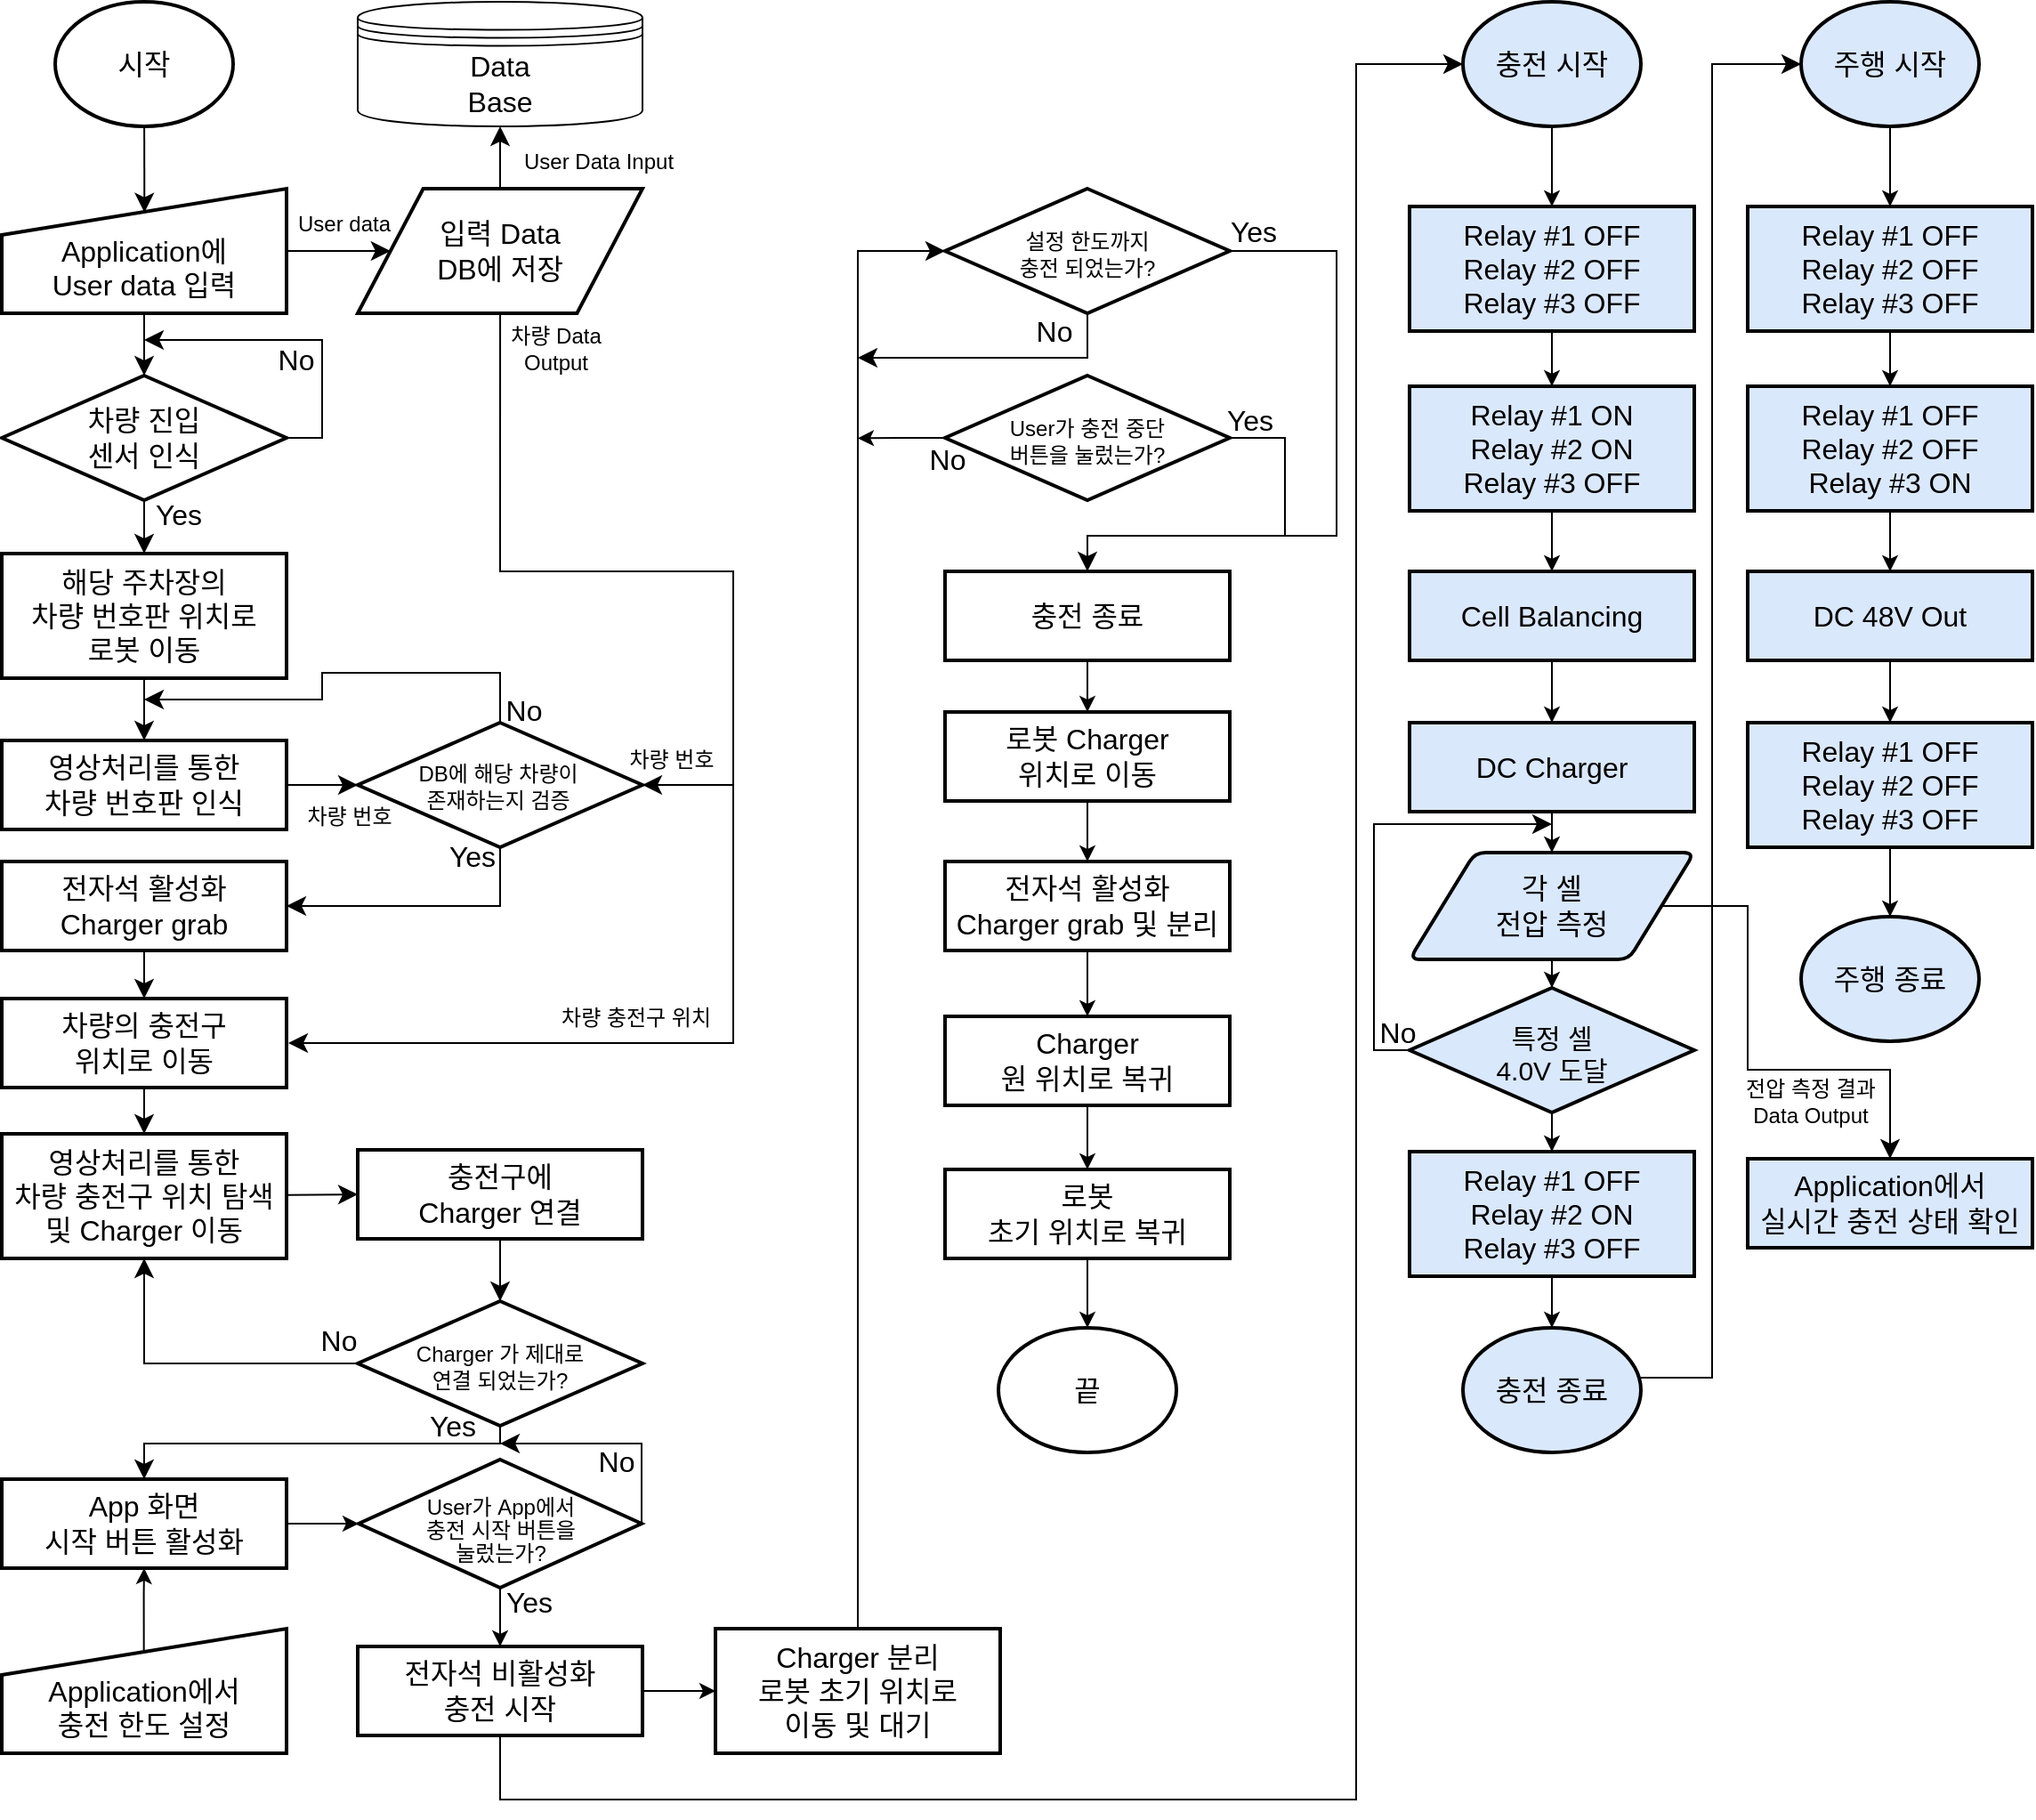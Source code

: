 <mxfile version="22.1.2" type="device" pages="2">
  <diagram id="C5RBs43oDa-KdzZeNtuy" name="Page-1">
    <mxGraphModel dx="1434" dy="884" grid="1" gridSize="10" guides="1" tooltips="1" connect="1" arrows="1" fold="1" page="0" pageScale="1" pageWidth="827" pageHeight="1169" background="none" math="0" shadow="0">
      <root>
        <mxCell id="WIyWlLk6GJQsqaUBKTNV-0" />
        <mxCell id="WIyWlLk6GJQsqaUBKTNV-1" parent="WIyWlLk6GJQsqaUBKTNV-0" />
        <mxCell id="h17tKpYc9y7hVY17VJQC-1" value="시작" style="strokeWidth=2;html=1;shape=mxgraph.flowchart.start_1;whiteSpace=wrap;fontSize=16;labelBackgroundColor=none;rounded=0;" parent="WIyWlLk6GJQsqaUBKTNV-1" vertex="1">
          <mxGeometry x="249" y="10" width="100" height="70" as="geometry" />
        </mxCell>
        <mxCell id="h17tKpYc9y7hVY17VJQC-27" style="edgeStyle=none;curved=1;rounded=0;orthogonalLoop=1;jettySize=auto;html=1;entryX=0;entryY=0.5;entryDx=0;entryDy=0;fontSize=12;startSize=8;endSize=8;labelBackgroundColor=none;fontColor=default;" parent="WIyWlLk6GJQsqaUBKTNV-1" source="h17tKpYc9y7hVY17VJQC-12" target="h17tKpYc9y7hVY17VJQC-25" edge="1">
          <mxGeometry relative="1" as="geometry" />
        </mxCell>
        <mxCell id="h17tKpYc9y7hVY17VJQC-12" value="&lt;br&gt;&lt;span style=&quot;color: rgb(0, 0, 0); font-family: Helvetica; font-size: 16px; font-style: normal; font-variant-ligatures: normal; font-variant-caps: normal; font-weight: 400; letter-spacing: normal; orphans: 2; text-align: center; text-indent: 0px; text-transform: none; widows: 2; word-spacing: 0px; -webkit-text-stroke-width: 0px; text-decoration-thickness: initial; text-decoration-style: initial; text-decoration-color: initial; float: none; display: inline !important;&quot;&gt;Application에&lt;/span&gt;&lt;br style=&quot;border-color: var(--border-color); color: rgb(0, 0, 0); font-family: Helvetica; font-size: 16px; font-style: normal; font-variant-ligatures: normal; font-variant-caps: normal; font-weight: 400; letter-spacing: normal; orphans: 2; text-align: center; text-indent: 0px; text-transform: none; widows: 2; word-spacing: 0px; -webkit-text-stroke-width: 0px; text-decoration-thickness: initial; text-decoration-style: initial; text-decoration-color: initial;&quot;&gt;&lt;span style=&quot;color: rgb(0, 0, 0); font-family: Helvetica; font-size: 16px; font-style: normal; font-variant-ligatures: normal; font-variant-caps: normal; font-weight: 400; letter-spacing: normal; orphans: 2; text-align: center; text-indent: 0px; text-transform: none; widows: 2; word-spacing: 0px; -webkit-text-stroke-width: 0px; text-decoration-thickness: initial; text-decoration-style: initial; text-decoration-color: initial; float: none; display: inline !important;&quot;&gt;User data 입력&lt;/span&gt;" style="html=1;strokeWidth=2;shape=manualInput;whiteSpace=wrap;rounded=0;size=26;arcSize=11;fontSize=16;labelBackgroundColor=none;labelBorderColor=none;" parent="WIyWlLk6GJQsqaUBKTNV-1" vertex="1">
          <mxGeometry x="219" y="115" width="160" height="70" as="geometry" />
        </mxCell>
        <mxCell id="h17tKpYc9y7hVY17VJQC-13" style="edgeStyle=none;curved=1;rounded=0;orthogonalLoop=1;jettySize=auto;html=1;exitX=0.5;exitY=1;exitDx=0;exitDy=0;fontSize=12;startSize=8;endSize=8;labelBackgroundColor=none;fontColor=default;" parent="WIyWlLk6GJQsqaUBKTNV-1" source="h17tKpYc9y7hVY17VJQC-12" target="h17tKpYc9y7hVY17VJQC-12" edge="1">
          <mxGeometry relative="1" as="geometry" />
        </mxCell>
        <mxCell id="h17tKpYc9y7hVY17VJQC-28" style="edgeStyle=none;curved=1;rounded=0;orthogonalLoop=1;jettySize=auto;html=1;entryX=0.5;entryY=0;entryDx=0;entryDy=0;fontSize=12;startSize=8;endSize=8;labelBackgroundColor=none;fontColor=default;exitX=0.5;exitY=1;exitDx=0;exitDy=0;exitPerimeter=0;" parent="WIyWlLk6GJQsqaUBKTNV-1" source="h17tKpYc9y7hVY17VJQC-15" target="h17tKpYc9y7hVY17VJQC-24" edge="1">
          <mxGeometry relative="1" as="geometry" />
        </mxCell>
        <mxCell id="h17tKpYc9y7hVY17VJQC-15" value="차량 진입&lt;br&gt;센서 인식" style="strokeWidth=2;html=1;shape=mxgraph.flowchart.decision;whiteSpace=wrap;fontSize=16;labelBackgroundColor=none;rounded=0;" parent="WIyWlLk6GJQsqaUBKTNV-1" vertex="1">
          <mxGeometry x="219" y="220" width="160" height="70" as="geometry" />
        </mxCell>
        <mxCell id="h17tKpYc9y7hVY17VJQC-17" style="edgeStyle=none;curved=1;rounded=0;orthogonalLoop=1;jettySize=auto;html=1;entryX=0.501;entryY=0.191;entryDx=0;entryDy=0;entryPerimeter=0;fontSize=12;startSize=8;endSize=8;labelBackgroundColor=none;fontColor=default;" parent="WIyWlLk6GJQsqaUBKTNV-1" source="h17tKpYc9y7hVY17VJQC-1" target="h17tKpYc9y7hVY17VJQC-12" edge="1">
          <mxGeometry relative="1" as="geometry" />
        </mxCell>
        <mxCell id="h17tKpYc9y7hVY17VJQC-18" style="edgeStyle=none;curved=1;rounded=0;orthogonalLoop=1;jettySize=auto;html=1;entryX=0.5;entryY=0;entryDx=0;entryDy=0;entryPerimeter=0;fontSize=12;startSize=8;endSize=8;labelBackgroundColor=none;fontColor=default;" parent="WIyWlLk6GJQsqaUBKTNV-1" source="h17tKpYc9y7hVY17VJQC-12" target="h17tKpYc9y7hVY17VJQC-15" edge="1">
          <mxGeometry relative="1" as="geometry" />
        </mxCell>
        <mxCell id="h17tKpYc9y7hVY17VJQC-21" value="" style="edgeStyle=elbowEdgeStyle;elbow=horizontal;endArrow=classic;html=1;curved=0;rounded=0;endSize=8;startSize=8;fontSize=12;exitX=1;exitY=0.5;exitDx=0;exitDy=0;exitPerimeter=0;labelBackgroundColor=none;fontColor=default;" parent="WIyWlLk6GJQsqaUBKTNV-1" source="h17tKpYc9y7hVY17VJQC-15" edge="1">
          <mxGeometry width="50" height="50" relative="1" as="geometry">
            <mxPoint x="379" y="265" as="sourcePoint" />
            <mxPoint x="299" y="200" as="targetPoint" />
            <Array as="points">
              <mxPoint x="399" y="220" />
            </Array>
          </mxGeometry>
        </mxCell>
        <mxCell id="h17tKpYc9y7hVY17VJQC-22" value="No" style="text;html=1;align=center;verticalAlign=middle;resizable=0;points=[];autosize=1;strokeColor=none;fillColor=none;fontSize=16;labelBackgroundColor=none;rounded=0;" parent="WIyWlLk6GJQsqaUBKTNV-1" vertex="1">
          <mxGeometry x="364" y="196" width="40" height="30" as="geometry" />
        </mxCell>
        <mxCell id="h17tKpYc9y7hVY17VJQC-33" style="edgeStyle=none;curved=1;rounded=0;orthogonalLoop=1;jettySize=auto;html=1;fontSize=12;startSize=8;endSize=8;labelBackgroundColor=none;fontColor=default;" parent="WIyWlLk6GJQsqaUBKTNV-1" source="h17tKpYc9y7hVY17VJQC-24" target="h17tKpYc9y7hVY17VJQC-32" edge="1">
          <mxGeometry relative="1" as="geometry" />
        </mxCell>
        <mxCell id="h17tKpYc9y7hVY17VJQC-24" value="해당 주차장의&lt;br&gt;차량 번호판 위치로&lt;br&gt;로봇 이동" style="rounded=0;whiteSpace=wrap;html=1;absoluteArcSize=1;arcSize=14;strokeWidth=2;fontSize=16;labelBackgroundColor=none;" parent="WIyWlLk6GJQsqaUBKTNV-1" vertex="1">
          <mxGeometry x="219" y="320" width="160" height="70" as="geometry" />
        </mxCell>
        <mxCell id="h17tKpYc9y7hVY17VJQC-45" style="edgeStyle=none;curved=1;rounded=0;orthogonalLoop=1;jettySize=auto;html=1;fontSize=12;startSize=8;endSize=8;labelBackgroundColor=none;fontColor=default;" parent="WIyWlLk6GJQsqaUBKTNV-1" source="h17tKpYc9y7hVY17VJQC-25" target="h17tKpYc9y7hVY17VJQC-44" edge="1">
          <mxGeometry relative="1" as="geometry" />
        </mxCell>
        <mxCell id="h17tKpYc9y7hVY17VJQC-25" value="&lt;span style=&quot;color: rgb(0, 0, 0); font-family: Helvetica; font-size: 16px; font-style: normal; font-variant-ligatures: normal; font-variant-caps: normal; font-weight: 400; letter-spacing: normal; orphans: 2; text-align: center; text-indent: 0px; text-transform: none; widows: 2; word-spacing: 0px; -webkit-text-stroke-width: 0px; text-decoration-thickness: initial; text-decoration-style: initial; text-decoration-color: initial; float: none; display: inline !important;&quot;&gt;입력 Data&lt;br&gt;DB에 저장&lt;/span&gt;" style="shape=parallelogram;html=1;strokeWidth=2;perimeter=parallelogramPerimeter;whiteSpace=wrap;rounded=0;arcSize=12;size=0.23;fontSize=16;labelBackgroundColor=none;" parent="WIyWlLk6GJQsqaUBKTNV-1" vertex="1">
          <mxGeometry x="419" y="115" width="160" height="70" as="geometry" />
        </mxCell>
        <mxCell id="h17tKpYc9y7hVY17VJQC-29" value="Yes" style="text;html=1;align=center;verticalAlign=middle;resizable=0;points=[];autosize=1;strokeColor=none;fillColor=none;fontSize=16;labelBackgroundColor=none;rounded=0;" parent="WIyWlLk6GJQsqaUBKTNV-1" vertex="1">
          <mxGeometry x="293" y="283" width="50" height="30" as="geometry" />
        </mxCell>
        <mxCell id="h17tKpYc9y7hVY17VJQC-39" style="edgeStyle=none;curved=1;rounded=0;orthogonalLoop=1;jettySize=auto;html=1;fontSize=12;startSize=8;endSize=8;labelBackgroundColor=none;fontColor=default;" parent="WIyWlLk6GJQsqaUBKTNV-1" source="h17tKpYc9y7hVY17VJQC-32" edge="1">
          <mxGeometry relative="1" as="geometry">
            <mxPoint x="419" y="450" as="targetPoint" />
          </mxGeometry>
        </mxCell>
        <mxCell id="h17tKpYc9y7hVY17VJQC-32" value="영상처리를 통한&lt;br&gt;차량 번호판 인식" style="rounded=0;whiteSpace=wrap;html=1;absoluteArcSize=1;arcSize=14;strokeWidth=2;fontSize=16;labelBackgroundColor=none;" parent="WIyWlLk6GJQsqaUBKTNV-1" vertex="1">
          <mxGeometry x="219" y="425" width="160" height="50" as="geometry" />
        </mxCell>
        <mxCell id="h17tKpYc9y7hVY17VJQC-38" value="" style="edgeStyle=segmentEdgeStyle;endArrow=classic;html=1;curved=0;rounded=0;endSize=8;startSize=8;fontSize=12;exitX=0.5;exitY=0;exitDx=0;exitDy=0;exitPerimeter=0;labelBackgroundColor=none;fontColor=default;" parent="WIyWlLk6GJQsqaUBKTNV-1" source="h17tKpYc9y7hVY17VJQC-47" edge="1">
          <mxGeometry width="50" height="50" relative="1" as="geometry">
            <mxPoint x="499" y="405" as="sourcePoint" />
            <mxPoint x="299" y="402" as="targetPoint" />
            <Array as="points">
              <mxPoint x="499" y="387" />
              <mxPoint x="399" y="387" />
              <mxPoint x="399" y="402" />
            </Array>
          </mxGeometry>
        </mxCell>
        <mxCell id="h17tKpYc9y7hVY17VJQC-40" value="No" style="text;html=1;align=center;verticalAlign=middle;resizable=0;points=[];autosize=1;strokeColor=none;fillColor=none;fontSize=16;labelBackgroundColor=none;rounded=0;" parent="WIyWlLk6GJQsqaUBKTNV-1" vertex="1">
          <mxGeometry x="492" y="393" width="40" height="30" as="geometry" />
        </mxCell>
        <mxCell id="h17tKpYc9y7hVY17VJQC-41" value="" style="edgeStyle=segmentEdgeStyle;endArrow=classic;html=1;curved=0;rounded=0;endSize=8;startSize=8;fontSize=12;exitX=0.377;exitY=1.005;exitDx=0;exitDy=0;exitPerimeter=0;entryX=1;entryY=0.5;entryDx=0;entryDy=0;labelBackgroundColor=none;fontColor=default;" parent="WIyWlLk6GJQsqaUBKTNV-1" edge="1">
          <mxGeometry width="50" height="50" relative="1" as="geometry">
            <mxPoint x="499.03" y="185.0" as="sourcePoint" />
            <mxPoint x="579" y="450" as="targetPoint" />
            <Array as="points">
              <mxPoint x="499" y="330" />
              <mxPoint x="630" y="330" />
              <mxPoint x="630" y="450" />
            </Array>
          </mxGeometry>
        </mxCell>
        <mxCell id="h17tKpYc9y7hVY17VJQC-42" value="차량 Data&lt;br&gt;Output" style="text;html=1;align=center;verticalAlign=middle;resizable=0;points=[];autosize=1;strokeColor=none;fillColor=none;fontSize=12;labelBackgroundColor=none;rounded=0;" parent="WIyWlLk6GJQsqaUBKTNV-1" vertex="1">
          <mxGeometry x="490" y="185" width="80" height="40" as="geometry" />
        </mxCell>
        <mxCell id="h17tKpYc9y7hVY17VJQC-44" value="Data&lt;br&gt;Base" style="shape=datastore;whiteSpace=wrap;html=1;fontSize=16;labelBackgroundColor=none;rounded=0;" parent="WIyWlLk6GJQsqaUBKTNV-1" vertex="1">
          <mxGeometry x="419" y="10" width="160" height="70" as="geometry" />
        </mxCell>
        <mxCell id="h17tKpYc9y7hVY17VJQC-46" value="User Data Input" style="text;html=1;align=center;verticalAlign=middle;resizable=0;points=[];autosize=1;strokeColor=none;fillColor=none;fontSize=12;labelBackgroundColor=none;rounded=0;" parent="WIyWlLk6GJQsqaUBKTNV-1" vertex="1">
          <mxGeometry x="499" y="85" width="110" height="30" as="geometry" />
        </mxCell>
        <mxCell id="h17tKpYc9y7hVY17VJQC-47" value="&lt;span style=&quot;color: rgb(0, 0, 0); font-family: Helvetica; font-size: 12px; font-style: normal; font-variant-ligatures: normal; font-variant-caps: normal; font-weight: 400; letter-spacing: normal; orphans: 2; text-indent: 0px; text-transform: none; widows: 2; word-spacing: 0px; -webkit-text-stroke-width: 0px; text-decoration-thickness: initial; text-decoration-style: initial; text-decoration-color: initial; float: none; display: inline !important;&quot;&gt;DB에 해당 차량이&lt;/span&gt;&lt;br style=&quot;border-color: var(--border-color); color: rgb(0, 0, 0); font-family: Helvetica; font-size: 12px; font-style: normal; font-variant-ligatures: normal; font-variant-caps: normal; font-weight: 400; letter-spacing: normal; orphans: 2; text-indent: 0px; text-transform: none; widows: 2; word-spacing: 0px; -webkit-text-stroke-width: 0px; text-decoration-thickness: initial; text-decoration-style: initial; text-decoration-color: initial;&quot;&gt;&lt;span style=&quot;color: rgb(0, 0, 0); font-family: Helvetica; font-size: 12px; font-style: normal; font-variant-ligatures: normal; font-variant-caps: normal; font-weight: 400; letter-spacing: normal; orphans: 2; text-indent: 0px; text-transform: none; widows: 2; word-spacing: 0px; -webkit-text-stroke-width: 0px; text-decoration-thickness: initial; text-decoration-style: initial; text-decoration-color: initial; float: none; display: inline !important;&quot;&gt;존재하는지 검증&lt;/span&gt;" style="strokeWidth=2;html=1;shape=mxgraph.flowchart.decision;fontSize=12;labelBackgroundColor=none;rounded=0;spacing=2;whiteSpace=wrap;spacingTop=2;horizontal=1;verticalAlign=middle;align=center;spacingLeft=-2;" parent="WIyWlLk6GJQsqaUBKTNV-1" vertex="1">
          <mxGeometry x="419" y="415" width="160" height="70" as="geometry" />
        </mxCell>
        <mxCell id="h17tKpYc9y7hVY17VJQC-71" style="edgeStyle=none;curved=1;rounded=0;orthogonalLoop=1;jettySize=auto;html=1;entryX=0.5;entryY=0;entryDx=0;entryDy=0;fontSize=12;startSize=8;endSize=8;labelBackgroundColor=none;fontColor=default;" parent="WIyWlLk6GJQsqaUBKTNV-1" source="h17tKpYc9y7hVY17VJQC-48" target="h17tKpYc9y7hVY17VJQC-56" edge="1">
          <mxGeometry relative="1" as="geometry" />
        </mxCell>
        <mxCell id="h17tKpYc9y7hVY17VJQC-48" value="전자석 활성화&lt;br&gt;Charger grab" style="rounded=0;whiteSpace=wrap;html=1;absoluteArcSize=1;arcSize=14;strokeWidth=2;fontSize=16;labelBackgroundColor=none;" parent="WIyWlLk6GJQsqaUBKTNV-1" vertex="1">
          <mxGeometry x="219" y="493" width="160" height="50" as="geometry" />
        </mxCell>
        <mxCell id="h17tKpYc9y7hVY17VJQC-49" value="" style="edgeStyle=segmentEdgeStyle;endArrow=classic;html=1;curved=0;rounded=0;endSize=8;startSize=8;fontSize=12;exitX=0.5;exitY=1;exitDx=0;exitDy=0;exitPerimeter=0;entryX=1;entryY=0.5;entryDx=0;entryDy=0;labelBackgroundColor=none;fontColor=default;" parent="WIyWlLk6GJQsqaUBKTNV-1" source="h17tKpYc9y7hVY17VJQC-47" target="h17tKpYc9y7hVY17VJQC-48" edge="1">
          <mxGeometry width="50" height="50" relative="1" as="geometry">
            <mxPoint x="489" y="530" as="sourcePoint" />
            <mxPoint x="409" y="570" as="targetPoint" />
            <Array as="points">
              <mxPoint x="499" y="518" />
            </Array>
          </mxGeometry>
        </mxCell>
        <mxCell id="h17tKpYc9y7hVY17VJQC-50" value="Yes" style="text;html=1;align=center;verticalAlign=middle;resizable=0;points=[];autosize=1;strokeColor=none;fillColor=none;fontSize=16;labelBackgroundColor=none;rounded=0;" parent="WIyWlLk6GJQsqaUBKTNV-1" vertex="1">
          <mxGeometry x="458" y="475" width="50" height="30" as="geometry" />
        </mxCell>
        <mxCell id="h17tKpYc9y7hVY17VJQC-55" value="User data" style="text;html=1;align=center;verticalAlign=middle;resizable=0;points=[];autosize=1;strokeColor=none;fillColor=none;fontSize=12;labelBackgroundColor=none;rounded=0;" parent="WIyWlLk6GJQsqaUBKTNV-1" vertex="1">
          <mxGeometry x="371" y="120" width="80" height="30" as="geometry" />
        </mxCell>
        <mxCell id="h17tKpYc9y7hVY17VJQC-66" style="edgeStyle=none;curved=1;rounded=0;orthogonalLoop=1;jettySize=auto;html=1;entryX=0.5;entryY=0;entryDx=0;entryDy=0;fontSize=12;startSize=8;endSize=8;labelBackgroundColor=none;fontColor=default;" parent="WIyWlLk6GJQsqaUBKTNV-1" source="h17tKpYc9y7hVY17VJQC-56" target="h17tKpYc9y7hVY17VJQC-65" edge="1">
          <mxGeometry relative="1" as="geometry" />
        </mxCell>
        <mxCell id="h17tKpYc9y7hVY17VJQC-56" value="차량의 충전구&lt;br&gt;위치로 이동" style="rounded=0;whiteSpace=wrap;html=1;absoluteArcSize=1;arcSize=14;strokeWidth=2;fontSize=16;labelBackgroundColor=none;" parent="WIyWlLk6GJQsqaUBKTNV-1" vertex="1">
          <mxGeometry x="219" y="570" width="160" height="50" as="geometry" />
        </mxCell>
        <mxCell id="h17tKpYc9y7hVY17VJQC-57" value="" style="edgeStyle=segmentEdgeStyle;endArrow=classic;html=1;curved=0;rounded=0;endSize=8;startSize=8;fontSize=12;labelBackgroundColor=none;fontColor=default;" parent="WIyWlLk6GJQsqaUBKTNV-1" edge="1">
          <mxGeometry width="50" height="50" relative="1" as="geometry">
            <mxPoint x="599" y="450" as="sourcePoint" />
            <mxPoint x="380" y="595" as="targetPoint" />
            <Array as="points">
              <mxPoint x="630" y="450" />
              <mxPoint x="630" y="595" />
            </Array>
          </mxGeometry>
        </mxCell>
        <mxCell id="h17tKpYc9y7hVY17VJQC-58" value="&lt;font style=&quot;font-size: 12px;&quot;&gt;차량 번호&lt;/font&gt;" style="text;html=1;align=center;verticalAlign=middle;resizable=0;points=[];autosize=1;strokeColor=none;fillColor=none;fontSize=16;labelBackgroundColor=none;rounded=0;" parent="WIyWlLk6GJQsqaUBKTNV-1" vertex="1">
          <mxGeometry x="560" y="419" width="70" height="30" as="geometry" />
        </mxCell>
        <mxCell id="h17tKpYc9y7hVY17VJQC-59" value="&lt;span style=&quot;font-size: 12px;&quot;&gt;차량 충전구 위치&lt;/span&gt;" style="text;html=1;align=center;verticalAlign=middle;resizable=0;points=[];autosize=1;strokeColor=none;fillColor=none;fontSize=16;labelBackgroundColor=none;rounded=0;" parent="WIyWlLk6GJQsqaUBKTNV-1" vertex="1">
          <mxGeometry x="520" y="564" width="110" height="30" as="geometry" />
        </mxCell>
        <mxCell id="h17tKpYc9y7hVY17VJQC-70" style="edgeStyle=none;curved=1;rounded=0;orthogonalLoop=1;jettySize=auto;html=1;entryX=0;entryY=0.5;entryDx=0;entryDy=0;fontSize=12;startSize=8;endSize=8;labelBackgroundColor=none;fontColor=default;" parent="WIyWlLk6GJQsqaUBKTNV-1" source="h17tKpYc9y7hVY17VJQC-65" target="h17tKpYc9y7hVY17VJQC-69" edge="1">
          <mxGeometry relative="1" as="geometry" />
        </mxCell>
        <mxCell id="h17tKpYc9y7hVY17VJQC-65" value="영상처리를 통한&lt;br&gt;차량 충전구 위치 탐색&lt;br&gt;및 Charger 이동" style="rounded=0;whiteSpace=wrap;html=1;absoluteArcSize=1;arcSize=14;strokeWidth=2;fontSize=16;labelBackgroundColor=none;" parent="WIyWlLk6GJQsqaUBKTNV-1" vertex="1">
          <mxGeometry x="219" y="646" width="160" height="70" as="geometry" />
        </mxCell>
        <mxCell id="h17tKpYc9y7hVY17VJQC-68" value="&lt;font style=&quot;font-size: 12px;&quot;&gt;차량 번호&lt;/font&gt;" style="text;html=1;align=center;verticalAlign=middle;resizable=0;points=[];autosize=1;strokeColor=none;fillColor=none;fontSize=16;labelBackgroundColor=none;rounded=0;" parent="WIyWlLk6GJQsqaUBKTNV-1" vertex="1">
          <mxGeometry x="379" y="451" width="70" height="30" as="geometry" />
        </mxCell>
        <mxCell id="h17tKpYc9y7hVY17VJQC-73" style="edgeStyle=none;curved=1;rounded=0;orthogonalLoop=1;jettySize=auto;html=1;fontSize=12;startSize=8;endSize=8;labelBackgroundColor=none;fontColor=default;" parent="WIyWlLk6GJQsqaUBKTNV-1" source="h17tKpYc9y7hVY17VJQC-69" target="h17tKpYc9y7hVY17VJQC-72" edge="1">
          <mxGeometry relative="1" as="geometry" />
        </mxCell>
        <mxCell id="h17tKpYc9y7hVY17VJQC-69" value="충전구에&lt;br&gt;Charger 연결" style="rounded=0;whiteSpace=wrap;html=1;absoluteArcSize=1;arcSize=14;strokeWidth=2;fontSize=16;labelBackgroundColor=none;" parent="WIyWlLk6GJQsqaUBKTNV-1" vertex="1">
          <mxGeometry x="419" y="655" width="160" height="50" as="geometry" />
        </mxCell>
        <mxCell id="h17tKpYc9y7hVY17VJQC-72" value="&lt;p style=&quot;line-height: 120%; font-size: 12px;&quot;&gt;&lt;/p&gt;&lt;div style=&quot;font-size: 12px;&quot;&gt;&lt;span style=&quot;background-color: initial; font-size: 12px;&quot;&gt;&lt;font style=&quot;font-size: 12px;&quot;&gt;Charger 가 제대로&lt;/font&gt;&lt;/span&gt;&lt;/div&gt;&lt;div style=&quot;font-size: 12px;&quot;&gt;&lt;span style=&quot;background-color: initial; font-size: 12px;&quot;&gt;&lt;font style=&quot;font-size: 12px;&quot;&gt;연결 되었는가?&lt;/font&gt;&lt;/span&gt;&lt;/div&gt;&lt;p style=&quot;font-size: 12px;&quot;&gt;&lt;/p&gt;" style="strokeWidth=2;html=1;shape=mxgraph.flowchart.decision;whiteSpace=wrap;fontSize=12;labelBackgroundColor=none;rounded=0;align=center;spacingTop=3;" parent="WIyWlLk6GJQsqaUBKTNV-1" vertex="1">
          <mxGeometry x="419" y="740" width="160" height="70" as="geometry" />
        </mxCell>
        <mxCell id="h17tKpYc9y7hVY17VJQC-78" value="No" style="text;html=1;align=center;verticalAlign=middle;resizable=0;points=[];autosize=1;strokeColor=none;fillColor=none;fontSize=16;labelBackgroundColor=none;rounded=0;" parent="WIyWlLk6GJQsqaUBKTNV-1" vertex="1">
          <mxGeometry x="388" y="746.5" width="40" height="30" as="geometry" />
        </mxCell>
        <mxCell id="h17tKpYc9y7hVY17VJQC-79" value="" style="edgeStyle=segmentEdgeStyle;endArrow=classic;html=1;curved=0;rounded=0;endSize=8;startSize=8;fontSize=12;exitX=0;exitY=0.5;exitDx=0;exitDy=0;exitPerimeter=0;entryX=0.5;entryY=1;entryDx=0;entryDy=0;labelBackgroundColor=none;fontColor=default;" parent="WIyWlLk6GJQsqaUBKTNV-1" source="h17tKpYc9y7hVY17VJQC-72" target="h17tKpYc9y7hVY17VJQC-65" edge="1">
          <mxGeometry width="50" height="50" relative="1" as="geometry">
            <mxPoint x="230" y="810" as="sourcePoint" />
            <mxPoint x="280" y="760" as="targetPoint" />
          </mxGeometry>
        </mxCell>
        <mxCell id="utaqBzZ_He0tWds4cM7Z-50" style="edgeStyle=orthogonalEdgeStyle;rounded=0;orthogonalLoop=1;jettySize=auto;html=1;exitX=1;exitY=0.5;exitDx=0;exitDy=0;entryX=0;entryY=0.5;entryDx=0;entryDy=0;labelBackgroundColor=none;fontColor=default;" edge="1" parent="WIyWlLk6GJQsqaUBKTNV-1" source="h17tKpYc9y7hVY17VJQC-80" target="n_oZ5gadPJgLqNOZH9gp-7">
          <mxGeometry relative="1" as="geometry" />
        </mxCell>
        <mxCell id="h17tKpYc9y7hVY17VJQC-80" value="전자석 비활성화&lt;br&gt;충전 시작" style="rounded=0;whiteSpace=wrap;html=1;absoluteArcSize=1;arcSize=14;strokeWidth=2;fontSize=16;labelBackgroundColor=none;" parent="WIyWlLk6GJQsqaUBKTNV-1" vertex="1">
          <mxGeometry x="419" y="934" width="160" height="50" as="geometry" />
        </mxCell>
        <mxCell id="n_oZ5gadPJgLqNOZH9gp-7" value="Charger 분리&lt;br&gt;로봇 초기 위치로 &lt;br&gt;이동 및 대기" style="rounded=0;whiteSpace=wrap;html=1;absoluteArcSize=1;arcSize=14;strokeWidth=2;fontSize=16;labelBackgroundColor=none;" parent="WIyWlLk6GJQsqaUBKTNV-1" vertex="1">
          <mxGeometry x="620" y="924" width="160" height="70" as="geometry" />
        </mxCell>
        <mxCell id="n_oZ5gadPJgLqNOZH9gp-9" value="" style="edgeStyle=segmentEdgeStyle;endArrow=classic;html=1;curved=0;rounded=0;endSize=8;startSize=8;fontSize=12;entryX=0;entryY=0.5;entryDx=0;entryDy=0;entryPerimeter=0;exitX=0.5;exitY=0;exitDx=0;exitDy=0;labelBackgroundColor=none;fontColor=default;" parent="WIyWlLk6GJQsqaUBKTNV-1" source="n_oZ5gadPJgLqNOZH9gp-7" edge="1" target="n_oZ5gadPJgLqNOZH9gp-13">
          <mxGeometry width="50" height="50" relative="1" as="geometry">
            <mxPoint x="790" y="840" as="sourcePoint" />
            <mxPoint x="759" y="230.0" as="targetPoint" />
            <Array as="points">
              <mxPoint x="700" y="150" />
            </Array>
          </mxGeometry>
        </mxCell>
        <mxCell id="n_oZ5gadPJgLqNOZH9gp-13" value="&lt;p style=&quot;line-height: 120%; font-size: 12px;&quot;&gt;&lt;/p&gt;&lt;div style=&quot;font-size: 12px;&quot;&gt;설정 한도까지&lt;/div&gt;&lt;div style=&quot;font-size: 12px;&quot;&gt;충전 되었는가?&lt;/div&gt;&lt;p style=&quot;font-size: 12px;&quot;&gt;&lt;/p&gt;" style="strokeWidth=2;html=1;shape=mxgraph.flowchart.decision;whiteSpace=wrap;fontSize=12;labelBackgroundColor=none;rounded=0;align=center;spacingTop=3;" parent="WIyWlLk6GJQsqaUBKTNV-1" vertex="1">
          <mxGeometry x="749" y="115" width="160" height="70" as="geometry" />
        </mxCell>
        <mxCell id="n_oZ5gadPJgLqNOZH9gp-15" value="App 화면&lt;br&gt;시작 버튼 활성화" style="rounded=0;whiteSpace=wrap;html=1;absoluteArcSize=1;arcSize=14;strokeWidth=2;fontSize=16;labelBackgroundColor=none;" parent="WIyWlLk6GJQsqaUBKTNV-1" vertex="1">
          <mxGeometry x="219" y="840" width="160" height="50" as="geometry" />
        </mxCell>
        <mxCell id="n_oZ5gadPJgLqNOZH9gp-21" value="Yes" style="text;html=1;align=center;verticalAlign=middle;resizable=0;points=[];autosize=1;strokeColor=none;fillColor=none;fontSize=16;labelBackgroundColor=none;rounded=0;" parent="WIyWlLk6GJQsqaUBKTNV-1" vertex="1">
          <mxGeometry x="490" y="894" width="50" height="30" as="geometry" />
        </mxCell>
        <mxCell id="utaqBzZ_He0tWds4cM7Z-45" style="edgeStyle=orthogonalEdgeStyle;rounded=0;orthogonalLoop=1;jettySize=auto;html=1;exitX=0;exitY=0.5;exitDx=0;exitDy=0;exitPerimeter=0;labelBackgroundColor=none;fontColor=default;" edge="1" parent="WIyWlLk6GJQsqaUBKTNV-1" source="utaqBzZ_He0tWds4cM7Z-0">
          <mxGeometry relative="1" as="geometry">
            <mxPoint x="700" y="255.19" as="targetPoint" />
          </mxGeometry>
        </mxCell>
        <mxCell id="utaqBzZ_He0tWds4cM7Z-0" value="&lt;p style=&quot;line-height: 120%; font-size: 12px;&quot;&gt;&lt;/p&gt;&lt;div style=&quot;font-size: 12px;&quot;&gt;User가 충전 중단&lt;/div&gt;&lt;div style=&quot;font-size: 12px;&quot;&gt;버튼을 눌렀는가?&lt;/div&gt;&lt;p style=&quot;font-size: 12px;&quot;&gt;&lt;/p&gt;" style="strokeWidth=2;html=1;shape=mxgraph.flowchart.decision;whiteSpace=wrap;fontSize=12;labelBackgroundColor=none;rounded=0;align=center;spacingTop=3;" vertex="1" parent="WIyWlLk6GJQsqaUBKTNV-1">
          <mxGeometry x="749" y="220" width="160" height="70" as="geometry" />
        </mxCell>
        <mxCell id="utaqBzZ_He0tWds4cM7Z-6" value="No" style="text;html=1;align=center;verticalAlign=middle;resizable=0;points=[];autosize=1;strokeColor=none;fillColor=none;fontSize=16;labelBackgroundColor=none;rounded=0;" vertex="1" parent="WIyWlLk6GJQsqaUBKTNV-1">
          <mxGeometry x="790" y="180" width="40" height="30" as="geometry" />
        </mxCell>
        <mxCell id="utaqBzZ_He0tWds4cM7Z-7" value="No" style="text;html=1;align=center;verticalAlign=middle;resizable=0;points=[];autosize=1;strokeColor=none;fillColor=none;fontSize=16;labelBackgroundColor=none;rounded=0;" vertex="1" parent="WIyWlLk6GJQsqaUBKTNV-1">
          <mxGeometry x="730" y="252" width="40" height="30" as="geometry" />
        </mxCell>
        <mxCell id="utaqBzZ_He0tWds4cM7Z-8" value="" style="edgeStyle=segmentEdgeStyle;endArrow=classic;html=1;curved=0;rounded=0;endSize=8;startSize=8;exitX=1;exitY=0.5;exitDx=0;exitDy=0;exitPerimeter=0;entryX=0.5;entryY=0;entryDx=0;entryDy=0;labelBackgroundColor=none;fontColor=default;" edge="1" parent="WIyWlLk6GJQsqaUBKTNV-1" source="n_oZ5gadPJgLqNOZH9gp-13" target="utaqBzZ_He0tWds4cM7Z-32">
          <mxGeometry width="50" height="50" relative="1" as="geometry">
            <mxPoint x="929" y="230" as="sourcePoint" />
            <mxPoint x="829" y="360" as="targetPoint" />
            <Array as="points">
              <mxPoint x="969" y="150" />
              <mxPoint x="969" y="310" />
              <mxPoint x="829" y="310" />
            </Array>
          </mxGeometry>
        </mxCell>
        <mxCell id="utaqBzZ_He0tWds4cM7Z-10" value="" style="endArrow=none;html=1;rounded=0;entryX=1;entryY=0.5;entryDx=0;entryDy=0;entryPerimeter=0;labelBackgroundColor=none;fontColor=default;" edge="1" parent="WIyWlLk6GJQsqaUBKTNV-1" target="utaqBzZ_He0tWds4cM7Z-0">
          <mxGeometry width="50" height="50" relative="1" as="geometry">
            <mxPoint x="940" y="310" as="sourcePoint" />
            <mxPoint x="939" y="260" as="targetPoint" />
            <Array as="points">
              <mxPoint x="940" y="255" />
            </Array>
          </mxGeometry>
        </mxCell>
        <mxCell id="utaqBzZ_He0tWds4cM7Z-11" value="Yes" style="text;html=1;align=center;verticalAlign=middle;resizable=0;points=[];autosize=1;strokeColor=none;fillColor=none;fontSize=16;labelBackgroundColor=none;rounded=0;" vertex="1" parent="WIyWlLk6GJQsqaUBKTNV-1">
          <mxGeometry x="897" y="124" width="50" height="30" as="geometry" />
        </mxCell>
        <mxCell id="utaqBzZ_He0tWds4cM7Z-12" value="Yes" style="text;html=1;align=center;verticalAlign=middle;resizable=0;points=[];autosize=1;strokeColor=none;fillColor=none;fontSize=16;labelBackgroundColor=none;rounded=0;" vertex="1" parent="WIyWlLk6GJQsqaUBKTNV-1">
          <mxGeometry x="895" y="230" width="50" height="30" as="geometry" />
        </mxCell>
        <mxCell id="utaqBzZ_He0tWds4cM7Z-13" value="Yes" style="text;html=1;align=center;verticalAlign=middle;resizable=0;points=[];autosize=1;strokeColor=none;fillColor=none;fontSize=16;labelBackgroundColor=none;rounded=0;" vertex="1" parent="WIyWlLk6GJQsqaUBKTNV-1">
          <mxGeometry x="447" y="795" width="50" height="30" as="geometry" />
        </mxCell>
        <mxCell id="utaqBzZ_He0tWds4cM7Z-28" style="edgeStyle=orthogonalEdgeStyle;rounded=0;orthogonalLoop=1;jettySize=auto;html=1;entryX=0.5;entryY=0;entryDx=0;entryDy=0;labelBackgroundColor=none;fontColor=default;" edge="1" parent="WIyWlLk6GJQsqaUBKTNV-1" source="utaqBzZ_He0tWds4cM7Z-14" target="h17tKpYc9y7hVY17VJQC-80">
          <mxGeometry relative="1" as="geometry" />
        </mxCell>
        <mxCell id="utaqBzZ_He0tWds4cM7Z-14" value="&lt;p style=&quot;line-height: 110%; font-size: 12px;&quot;&gt;&lt;span style=&quot;background-color: initial;&quot;&gt;User가 App에서&lt;/span&gt;&lt;br&gt;&lt;span style=&quot;background-color: initial;&quot;&gt;충전 시작 버튼을&lt;/span&gt;&lt;br&gt;&lt;span style=&quot;background-color: initial;&quot;&gt;눌렀는가?&lt;/span&gt;&lt;br&gt;&lt;/p&gt;" style="strokeWidth=2;html=1;shape=mxgraph.flowchart.decision;whiteSpace=wrap;fontSize=16;labelBackgroundColor=none;rounded=0;spacingTop=7;" vertex="1" parent="WIyWlLk6GJQsqaUBKTNV-1">
          <mxGeometry x="419.5" y="829" width="159" height="72" as="geometry" />
        </mxCell>
        <mxCell id="utaqBzZ_He0tWds4cM7Z-16" value="No" style="text;html=1;align=center;verticalAlign=middle;resizable=0;points=[];autosize=1;strokeColor=none;fillColor=none;fontSize=16;labelBackgroundColor=none;rounded=0;" vertex="1" parent="WIyWlLk6GJQsqaUBKTNV-1">
          <mxGeometry x="544" y="815" width="40" height="30" as="geometry" />
        </mxCell>
        <mxCell id="utaqBzZ_He0tWds4cM7Z-18" value="" style="edgeStyle=segmentEdgeStyle;endArrow=classic;html=1;curved=0;rounded=0;endSize=8;startSize=8;entryX=0.5;entryY=0;entryDx=0;entryDy=0;exitX=0.5;exitY=1;exitDx=0;exitDy=0;exitPerimeter=0;labelBackgroundColor=none;fontColor=default;" edge="1" parent="WIyWlLk6GJQsqaUBKTNV-1" source="h17tKpYc9y7hVY17VJQC-72" target="n_oZ5gadPJgLqNOZH9gp-15">
          <mxGeometry width="50" height="50" relative="1" as="geometry">
            <mxPoint x="390" y="840" as="sourcePoint" />
            <mxPoint x="440" y="790" as="targetPoint" />
            <Array as="points">
              <mxPoint x="499" y="820" />
              <mxPoint x="299" y="820" />
            </Array>
          </mxGeometry>
        </mxCell>
        <mxCell id="utaqBzZ_He0tWds4cM7Z-54" style="edgeStyle=orthogonalEdgeStyle;rounded=0;orthogonalLoop=1;jettySize=auto;html=1;entryX=0.5;entryY=1;entryDx=0;entryDy=0;exitX=0.499;exitY=0.197;exitDx=0;exitDy=0;exitPerimeter=0;labelBackgroundColor=none;fontColor=default;" edge="1" parent="WIyWlLk6GJQsqaUBKTNV-1" source="utaqBzZ_He0tWds4cM7Z-19" target="n_oZ5gadPJgLqNOZH9gp-15">
          <mxGeometry relative="1" as="geometry" />
        </mxCell>
        <mxCell id="utaqBzZ_He0tWds4cM7Z-19" value="&lt;br&gt;&lt;span style=&quot;color: rgb(0, 0, 0); font-family: Helvetica; font-size: 16px; font-style: normal; font-variant-ligatures: normal; font-variant-caps: normal; font-weight: 400; letter-spacing: normal; orphans: 2; text-align: center; text-indent: 0px; text-transform: none; widows: 2; word-spacing: 0px; -webkit-text-stroke-width: 0px; text-decoration-thickness: initial; text-decoration-style: initial; text-decoration-color: initial; float: none; display: inline !important;&quot;&gt;Application에서&lt;/span&gt;&lt;br style=&quot;border-color: var(--border-color); color: rgb(0, 0, 0); font-family: Helvetica; font-size: 16px; font-style: normal; font-variant-ligatures: normal; font-variant-caps: normal; font-weight: 400; letter-spacing: normal; orphans: 2; text-align: center; text-indent: 0px; text-transform: none; widows: 2; word-spacing: 0px; -webkit-text-stroke-width: 0px; text-decoration-thickness: initial; text-decoration-style: initial; text-decoration-color: initial;&quot;&gt;&lt;span style=&quot;color: rgb(0, 0, 0); font-family: Helvetica; font-size: 16px; font-style: normal; font-variant-ligatures: normal; font-variant-caps: normal; font-weight: 400; letter-spacing: normal; orphans: 2; text-align: center; text-indent: 0px; text-transform: none; widows: 2; word-spacing: 0px; -webkit-text-stroke-width: 0px; text-decoration-thickness: initial; text-decoration-style: initial; text-decoration-color: initial; float: none; display: inline !important;&quot;&gt;충전 한도 설정&lt;/span&gt;" style="html=1;strokeWidth=2;shape=manualInput;whiteSpace=wrap;rounded=0;size=26;arcSize=11;fontSize=16;labelBackgroundColor=none;labelBorderColor=none;" vertex="1" parent="WIyWlLk6GJQsqaUBKTNV-1">
          <mxGeometry x="219" y="924" width="160" height="70" as="geometry" />
        </mxCell>
        <mxCell id="utaqBzZ_He0tWds4cM7Z-26" style="edgeStyle=orthogonalEdgeStyle;rounded=0;orthogonalLoop=1;jettySize=auto;html=1;entryX=0;entryY=0.5;entryDx=0;entryDy=0;entryPerimeter=0;labelBackgroundColor=none;fontColor=default;" edge="1" parent="WIyWlLk6GJQsqaUBKTNV-1" source="n_oZ5gadPJgLqNOZH9gp-15" target="utaqBzZ_He0tWds4cM7Z-14">
          <mxGeometry relative="1" as="geometry" />
        </mxCell>
        <mxCell id="utaqBzZ_He0tWds4cM7Z-27" value="" style="edgeStyle=segmentEdgeStyle;endArrow=classic;html=1;curved=0;rounded=0;endSize=8;startSize=8;exitX=1;exitY=0.5;exitDx=0;exitDy=0;exitPerimeter=0;labelBackgroundColor=none;fontColor=default;" edge="1" parent="WIyWlLk6GJQsqaUBKTNV-1" source="utaqBzZ_He0tWds4cM7Z-14">
          <mxGeometry width="50" height="50" relative="1" as="geometry">
            <mxPoint x="620" y="850" as="sourcePoint" />
            <mxPoint x="499" y="820" as="targetPoint" />
            <Array as="points">
              <mxPoint x="578" y="820" />
            </Array>
          </mxGeometry>
        </mxCell>
        <mxCell id="utaqBzZ_He0tWds4cM7Z-34" style="edgeStyle=orthogonalEdgeStyle;rounded=0;orthogonalLoop=1;jettySize=auto;html=1;entryX=0.5;entryY=0;entryDx=0;entryDy=0;labelBackgroundColor=none;fontColor=default;" edge="1" parent="WIyWlLk6GJQsqaUBKTNV-1" source="utaqBzZ_He0tWds4cM7Z-32" target="utaqBzZ_He0tWds4cM7Z-33">
          <mxGeometry relative="1" as="geometry" />
        </mxCell>
        <mxCell id="utaqBzZ_He0tWds4cM7Z-32" value="충전 종료" style="rounded=0;whiteSpace=wrap;html=1;absoluteArcSize=1;arcSize=14;strokeWidth=2;fontSize=16;labelBackgroundColor=none;" vertex="1" parent="WIyWlLk6GJQsqaUBKTNV-1">
          <mxGeometry x="749" y="330" width="160" height="50" as="geometry" />
        </mxCell>
        <mxCell id="utaqBzZ_He0tWds4cM7Z-36" style="edgeStyle=orthogonalEdgeStyle;rounded=0;orthogonalLoop=1;jettySize=auto;html=1;entryX=0.5;entryY=0;entryDx=0;entryDy=0;labelBackgroundColor=none;fontColor=default;" edge="1" parent="WIyWlLk6GJQsqaUBKTNV-1" source="utaqBzZ_He0tWds4cM7Z-33" target="utaqBzZ_He0tWds4cM7Z-35">
          <mxGeometry relative="1" as="geometry" />
        </mxCell>
        <mxCell id="utaqBzZ_He0tWds4cM7Z-33" value="로봇 Charger&lt;br style=&quot;border-color: var(--border-color);&quot;&gt;위치로 이동" style="rounded=0;whiteSpace=wrap;html=1;absoluteArcSize=1;arcSize=14;strokeWidth=2;fontSize=16;labelBackgroundColor=none;" vertex="1" parent="WIyWlLk6GJQsqaUBKTNV-1">
          <mxGeometry x="749" y="409" width="160" height="50" as="geometry" />
        </mxCell>
        <mxCell id="utaqBzZ_He0tWds4cM7Z-46" value="" style="edgeStyle=orthogonalEdgeStyle;rounded=0;orthogonalLoop=1;jettySize=auto;html=1;labelBackgroundColor=none;fontColor=default;" edge="1" parent="WIyWlLk6GJQsqaUBKTNV-1" source="utaqBzZ_He0tWds4cM7Z-35" target="utaqBzZ_He0tWds4cM7Z-38">
          <mxGeometry relative="1" as="geometry" />
        </mxCell>
        <mxCell id="utaqBzZ_He0tWds4cM7Z-35" value="전자석 활성화&lt;br&gt;Charger grab 및 분리" style="rounded=0;whiteSpace=wrap;html=1;absoluteArcSize=1;arcSize=14;strokeWidth=2;fontSize=16;labelBackgroundColor=none;" vertex="1" parent="WIyWlLk6GJQsqaUBKTNV-1">
          <mxGeometry x="749" y="493" width="160" height="50" as="geometry" />
        </mxCell>
        <mxCell id="utaqBzZ_He0tWds4cM7Z-51" style="edgeStyle=orthogonalEdgeStyle;rounded=0;orthogonalLoop=1;jettySize=auto;html=1;exitX=0.5;exitY=1;exitDx=0;exitDy=0;entryX=0.5;entryY=0;entryDx=0;entryDy=0;labelBackgroundColor=none;fontColor=default;" edge="1" parent="WIyWlLk6GJQsqaUBKTNV-1" source="utaqBzZ_He0tWds4cM7Z-38" target="utaqBzZ_He0tWds4cM7Z-47">
          <mxGeometry relative="1" as="geometry" />
        </mxCell>
        <mxCell id="utaqBzZ_He0tWds4cM7Z-38" value="Charger&lt;br&gt;원 위치로 복귀" style="rounded=0;whiteSpace=wrap;html=1;absoluteArcSize=1;arcSize=14;strokeWidth=2;fontSize=16;labelBackgroundColor=none;" vertex="1" parent="WIyWlLk6GJQsqaUBKTNV-1">
          <mxGeometry x="749" y="580" width="160" height="50" as="geometry" />
        </mxCell>
        <mxCell id="utaqBzZ_He0tWds4cM7Z-43" value="" style="edgeStyle=segmentEdgeStyle;endArrow=classic;html=1;curved=0;rounded=0;endSize=8;startSize=8;exitX=0.5;exitY=1;exitDx=0;exitDy=0;exitPerimeter=0;labelBackgroundColor=none;fontColor=default;" edge="1" parent="WIyWlLk6GJQsqaUBKTNV-1" source="n_oZ5gadPJgLqNOZH9gp-13">
          <mxGeometry width="50" height="50" relative="1" as="geometry">
            <mxPoint x="750" y="260" as="sourcePoint" />
            <mxPoint x="700" y="210" as="targetPoint" />
            <Array as="points">
              <mxPoint x="829" y="210" />
            </Array>
          </mxGeometry>
        </mxCell>
        <mxCell id="utaqBzZ_He0tWds4cM7Z-47" value="로봇&lt;br&gt;초기 위치로 복귀" style="rounded=0;whiteSpace=wrap;html=1;absoluteArcSize=1;arcSize=14;strokeWidth=2;fontSize=16;labelBackgroundColor=none;" vertex="1" parent="WIyWlLk6GJQsqaUBKTNV-1">
          <mxGeometry x="749" y="666" width="160" height="50" as="geometry" />
        </mxCell>
        <mxCell id="utaqBzZ_He0tWds4cM7Z-52" value="끝" style="strokeWidth=2;html=1;shape=mxgraph.flowchart.start_1;whiteSpace=wrap;fontSize=16;labelBackgroundColor=none;rounded=0;" vertex="1" parent="WIyWlLk6GJQsqaUBKTNV-1">
          <mxGeometry x="779" y="755" width="100" height="70" as="geometry" />
        </mxCell>
        <mxCell id="utaqBzZ_He0tWds4cM7Z-53" style="edgeStyle=orthogonalEdgeStyle;rounded=0;orthogonalLoop=1;jettySize=auto;html=1;entryX=0.5;entryY=0;entryDx=0;entryDy=0;entryPerimeter=0;labelBackgroundColor=none;fontColor=default;" edge="1" parent="WIyWlLk6GJQsqaUBKTNV-1" source="utaqBzZ_He0tWds4cM7Z-47" target="utaqBzZ_He0tWds4cM7Z-52">
          <mxGeometry relative="1" as="geometry" />
        </mxCell>
        <mxCell id="PfI1zoGxx5PAFc7P_jUo-7" style="edgeStyle=orthogonalEdgeStyle;rounded=0;orthogonalLoop=1;jettySize=auto;html=1;entryX=0.5;entryY=0;entryDx=0;entryDy=0;labelBackgroundColor=none;fontColor=default;fillColor=#dae8fc;strokeColor=#000000;" edge="1" parent="WIyWlLk6GJQsqaUBKTNV-1" source="PfI1zoGxx5PAFc7P_jUo-4" target="PfI1zoGxx5PAFc7P_jUo-6">
          <mxGeometry relative="1" as="geometry" />
        </mxCell>
        <mxCell id="PfI1zoGxx5PAFc7P_jUo-4" value="충전 시작" style="strokeWidth=2;html=1;shape=mxgraph.flowchart.start_1;whiteSpace=wrap;fontSize=16;labelBackgroundColor=none;rounded=0;fillColor=#dae8fc;strokeColor=#000000;" vertex="1" parent="WIyWlLk6GJQsqaUBKTNV-1">
          <mxGeometry x="1040" y="10" width="100" height="70" as="geometry" />
        </mxCell>
        <mxCell id="PfI1zoGxx5PAFc7P_jUo-5" value="" style="edgeStyle=segmentEdgeStyle;endArrow=classic;html=1;curved=0;rounded=0;endSize=8;startSize=8;exitX=0.5;exitY=1;exitDx=0;exitDy=0;entryX=0;entryY=0.5;entryDx=0;entryDy=0;entryPerimeter=0;labelBackgroundColor=none;fontColor=default;fillColor=#dae8fc;strokeColor=#000000;" edge="1" parent="WIyWlLk6GJQsqaUBKTNV-1" source="h17tKpYc9y7hVY17VJQC-80" target="PfI1zoGxx5PAFc7P_jUo-4">
          <mxGeometry width="50" height="50" relative="1" as="geometry">
            <mxPoint x="500" y="1030" as="sourcePoint" />
            <mxPoint x="900" y="980" as="targetPoint" />
            <Array as="points">
              <mxPoint x="499" y="1020" />
              <mxPoint x="980" y="1020" />
              <mxPoint x="980" y="45" />
            </Array>
          </mxGeometry>
        </mxCell>
        <mxCell id="PfI1zoGxx5PAFc7P_jUo-14" style="edgeStyle=orthogonalEdgeStyle;rounded=0;orthogonalLoop=1;jettySize=auto;html=1;exitX=0.5;exitY=1;exitDx=0;exitDy=0;entryX=0.5;entryY=0;entryDx=0;entryDy=0;labelBackgroundColor=none;fontColor=default;fillColor=#dae8fc;strokeColor=#000000;" edge="1" parent="WIyWlLk6GJQsqaUBKTNV-1" source="PfI1zoGxx5PAFc7P_jUo-6" target="PfI1zoGxx5PAFc7P_jUo-12">
          <mxGeometry relative="1" as="geometry" />
        </mxCell>
        <mxCell id="PfI1zoGxx5PAFc7P_jUo-6" value="Relay #1 OFF&lt;br&gt;Relay #2 OFF&lt;br&gt;Relay #3 OFF" style="rounded=0;whiteSpace=wrap;html=1;absoluteArcSize=1;arcSize=14;strokeWidth=2;fontSize=16;labelBackgroundColor=none;fillColor=#dae8fc;strokeColor=#000000;" vertex="1" parent="WIyWlLk6GJQsqaUBKTNV-1">
          <mxGeometry x="1010" y="125" width="160" height="70" as="geometry" />
        </mxCell>
        <mxCell id="PfI1zoGxx5PAFc7P_jUo-16" style="edgeStyle=orthogonalEdgeStyle;rounded=0;orthogonalLoop=1;jettySize=auto;html=1;exitX=0.5;exitY=1;exitDx=0;exitDy=0;entryX=0.5;entryY=0;entryDx=0;entryDy=0;labelBackgroundColor=none;fontColor=default;fillColor=#dae8fc;strokeColor=#000000;" edge="1" parent="WIyWlLk6GJQsqaUBKTNV-1" source="PfI1zoGxx5PAFc7P_jUo-12" target="PfI1zoGxx5PAFc7P_jUo-15">
          <mxGeometry relative="1" as="geometry" />
        </mxCell>
        <mxCell id="PfI1zoGxx5PAFc7P_jUo-12" value="Relay #1 ON&lt;br&gt;Relay #2 ON&lt;br&gt;Relay #3 OFF" style="rounded=0;whiteSpace=wrap;html=1;absoluteArcSize=1;arcSize=14;strokeWidth=2;fontSize=16;labelBackgroundColor=none;fillColor=#dae8fc;strokeColor=#000000;" vertex="1" parent="WIyWlLk6GJQsqaUBKTNV-1">
          <mxGeometry x="1010" y="226" width="160" height="70" as="geometry" />
        </mxCell>
        <mxCell id="PfI1zoGxx5PAFc7P_jUo-18" style="edgeStyle=orthogonalEdgeStyle;rounded=0;orthogonalLoop=1;jettySize=auto;html=1;exitX=0.5;exitY=1;exitDx=0;exitDy=0;entryX=0.5;entryY=0;entryDx=0;entryDy=0;labelBackgroundColor=none;fontColor=default;fillColor=#dae8fc;strokeColor=#000000;" edge="1" parent="WIyWlLk6GJQsqaUBKTNV-1" source="PfI1zoGxx5PAFc7P_jUo-15" target="PfI1zoGxx5PAFc7P_jUo-17">
          <mxGeometry relative="1" as="geometry" />
        </mxCell>
        <mxCell id="PfI1zoGxx5PAFc7P_jUo-15" value="Cell Balancing" style="rounded=0;whiteSpace=wrap;html=1;absoluteArcSize=1;arcSize=14;strokeWidth=2;fontSize=16;labelBackgroundColor=none;fillColor=#dae8fc;strokeColor=#000000;" vertex="1" parent="WIyWlLk6GJQsqaUBKTNV-1">
          <mxGeometry x="1010" y="330" width="160" height="50" as="geometry" />
        </mxCell>
        <mxCell id="PfI1zoGxx5PAFc7P_jUo-20" style="edgeStyle=orthogonalEdgeStyle;rounded=0;orthogonalLoop=1;jettySize=auto;html=1;exitX=0.5;exitY=1;exitDx=0;exitDy=0;labelBackgroundColor=none;fontColor=default;fillColor=#dae8fc;strokeColor=#000000;" edge="1" parent="WIyWlLk6GJQsqaUBKTNV-1" source="PfI1zoGxx5PAFc7P_jUo-17" target="PfI1zoGxx5PAFc7P_jUo-19">
          <mxGeometry relative="1" as="geometry" />
        </mxCell>
        <mxCell id="PfI1zoGxx5PAFc7P_jUo-17" value="DC Charger" style="rounded=0;whiteSpace=wrap;html=1;absoluteArcSize=1;arcSize=14;strokeWidth=2;fontSize=16;labelBackgroundColor=none;fillColor=#dae8fc;strokeColor=#000000;" vertex="1" parent="WIyWlLk6GJQsqaUBKTNV-1">
          <mxGeometry x="1010" y="415" width="160" height="50" as="geometry" />
        </mxCell>
        <mxCell id="PfI1zoGxx5PAFc7P_jUo-19" value="&lt;font style=&quot;font-size: 16px;&quot;&gt;각 셀&lt;br style=&quot;font-size: 16px;&quot;&gt;전압 측정&lt;/font&gt;" style="shape=parallelogram;html=1;strokeWidth=2;perimeter=parallelogramPerimeter;whiteSpace=wrap;rounded=1;arcSize=12;size=0.23;fontSize=16;labelBackgroundColor=none;fillColor=#dae8fc;strokeColor=#000000;" vertex="1" parent="WIyWlLk6GJQsqaUBKTNV-1">
          <mxGeometry x="1010" y="488" width="160" height="60" as="geometry" />
        </mxCell>
        <mxCell id="PfI1zoGxx5PAFc7P_jUo-22" value="Application에서&lt;br&gt;실시간 충전 상태 확인" style="rounded=0;whiteSpace=wrap;html=1;absoluteArcSize=1;arcSize=14;strokeWidth=2;fontSize=16;labelBackgroundColor=none;fillColor=#dae8fc;strokeColor=#000000;" vertex="1" parent="WIyWlLk6GJQsqaUBKTNV-1">
          <mxGeometry x="1200" y="660" width="160" height="50" as="geometry" />
        </mxCell>
        <mxCell id="PfI1zoGxx5PAFc7P_jUo-24" value="전압 측정 결과 &lt;br&gt;Data Output" style="text;html=1;align=center;verticalAlign=middle;resizable=0;points=[];autosize=1;strokeColor=none;fillColor=none;labelBackgroundColor=none;" vertex="1" parent="WIyWlLk6GJQsqaUBKTNV-1">
          <mxGeometry x="1185" y="608" width="100" height="40" as="geometry" />
        </mxCell>
        <mxCell id="PfI1zoGxx5PAFc7P_jUo-43" style="edgeStyle=orthogonalEdgeStyle;rounded=0;orthogonalLoop=1;jettySize=auto;html=1;exitX=0.5;exitY=1;exitDx=0;exitDy=0;exitPerimeter=0;entryX=0.5;entryY=0;entryDx=0;entryDy=0;labelBackgroundColor=none;fontColor=default;fillColor=#dae8fc;strokeColor=#000000;" edge="1" parent="WIyWlLk6GJQsqaUBKTNV-1" source="PfI1zoGxx5PAFc7P_jUo-27" target="PfI1zoGxx5PAFc7P_jUo-42">
          <mxGeometry relative="1" as="geometry" />
        </mxCell>
        <mxCell id="PfI1zoGxx5PAFc7P_jUo-27" value="&lt;p style=&quot;line-height: 120%; font-size: 15px;&quot;&gt;&lt;/p&gt;&lt;div style=&quot;font-size: 15px;&quot;&gt;특정 셀&lt;/div&gt;&lt;div style=&quot;font-size: 15px;&quot;&gt;4.0V 도달&lt;/div&gt;&lt;p style=&quot;font-size: 15px;&quot;&gt;&lt;/p&gt;" style="strokeWidth=2;html=1;shape=mxgraph.flowchart.decision;whiteSpace=wrap;fontSize=15;labelBackgroundColor=none;rounded=0;align=center;spacingTop=3;fillColor=#dae8fc;strokeColor=#000000;" vertex="1" parent="WIyWlLk6GJQsqaUBKTNV-1">
          <mxGeometry x="1010" y="564" width="160" height="70" as="geometry" />
        </mxCell>
        <mxCell id="PfI1zoGxx5PAFc7P_jUo-28" style="edgeStyle=orthogonalEdgeStyle;rounded=0;orthogonalLoop=1;jettySize=auto;html=1;exitX=0.5;exitY=1;exitDx=0;exitDy=0;entryX=0.5;entryY=0;entryDx=0;entryDy=0;entryPerimeter=0;labelBackgroundColor=none;fontColor=default;fillColor=#dae8fc;strokeColor=#000000;" edge="1" parent="WIyWlLk6GJQsqaUBKTNV-1" source="PfI1zoGxx5PAFc7P_jUo-19" target="PfI1zoGxx5PAFc7P_jUo-27">
          <mxGeometry relative="1" as="geometry" />
        </mxCell>
        <mxCell id="PfI1zoGxx5PAFc7P_jUo-29" value="" style="edgeStyle=segmentEdgeStyle;endArrow=classic;html=1;curved=0;rounded=0;endSize=8;startSize=8;labelBackgroundColor=none;fontColor=default;fillColor=#dae8fc;strokeColor=#000000;" edge="1" parent="WIyWlLk6GJQsqaUBKTNV-1">
          <mxGeometry width="50" height="50" relative="1" as="geometry">
            <mxPoint x="1010" y="599" as="sourcePoint" />
            <mxPoint x="1090" y="472" as="targetPoint" />
            <Array as="points">
              <mxPoint x="990" y="599" />
              <mxPoint x="990" y="472" />
            </Array>
          </mxGeometry>
        </mxCell>
        <mxCell id="PfI1zoGxx5PAFc7P_jUo-30" value="No" style="text;html=1;align=center;verticalAlign=middle;resizable=0;points=[];autosize=1;strokeColor=none;fillColor=none;fontSize=16;labelBackgroundColor=none;" vertex="1" parent="WIyWlLk6GJQsqaUBKTNV-1">
          <mxGeometry x="983" y="574" width="40" height="30" as="geometry" />
        </mxCell>
        <mxCell id="PfI1zoGxx5PAFc7P_jUo-41" style="edgeStyle=orthogonalEdgeStyle;rounded=0;orthogonalLoop=1;jettySize=auto;html=1;exitX=0.5;exitY=1;exitDx=0;exitDy=0;exitPerimeter=0;entryX=0.5;entryY=0;entryDx=0;entryDy=0;labelBackgroundColor=none;fontColor=default;fillColor=#dae8fc;strokeColor=#000000;" edge="1" parent="WIyWlLk6GJQsqaUBKTNV-1" source="PfI1zoGxx5PAFc7P_jUo-35" target="PfI1zoGxx5PAFc7P_jUo-40">
          <mxGeometry relative="1" as="geometry" />
        </mxCell>
        <mxCell id="PfI1zoGxx5PAFc7P_jUo-35" value="주행 시작" style="strokeWidth=2;html=1;shape=mxgraph.flowchart.start_1;whiteSpace=wrap;fontSize=16;labelBackgroundColor=none;rounded=0;fillColor=#dae8fc;strokeColor=#000000;" vertex="1" parent="WIyWlLk6GJQsqaUBKTNV-1">
          <mxGeometry x="1230" y="10" width="100" height="70" as="geometry" />
        </mxCell>
        <mxCell id="PfI1zoGxx5PAFc7P_jUo-36" value="충전 종료" style="strokeWidth=2;html=1;shape=mxgraph.flowchart.start_1;whiteSpace=wrap;fontSize=16;labelBackgroundColor=none;rounded=0;fillColor=#dae8fc;strokeColor=#000000;" vertex="1" parent="WIyWlLk6GJQsqaUBKTNV-1">
          <mxGeometry x="1040" y="755" width="100" height="70" as="geometry" />
        </mxCell>
        <mxCell id="PfI1zoGxx5PAFc7P_jUo-38" style="edgeStyle=orthogonalEdgeStyle;rounded=0;orthogonalLoop=1;jettySize=auto;html=1;exitX=0.5;exitY=1;exitDx=0;exitDy=0;entryX=0.5;entryY=0;entryDx=0;entryDy=0;labelBackgroundColor=none;fontColor=default;fillColor=#dae8fc;strokeColor=#000000;" edge="1" source="PfI1zoGxx5PAFc7P_jUo-40" target="PfI1zoGxx5PAFc7P_jUo-39" parent="WIyWlLk6GJQsqaUBKTNV-1">
          <mxGeometry relative="1" as="geometry" />
        </mxCell>
        <mxCell id="PfI1zoGxx5PAFc7P_jUo-46" style="edgeStyle=orthogonalEdgeStyle;rounded=0;orthogonalLoop=1;jettySize=auto;html=1;entryX=0.5;entryY=0;entryDx=0;entryDy=0;labelBackgroundColor=none;fontColor=default;fillColor=#dae8fc;strokeColor=#000000;" edge="1" parent="WIyWlLk6GJQsqaUBKTNV-1" source="PfI1zoGxx5PAFc7P_jUo-39" target="PfI1zoGxx5PAFc7P_jUo-45">
          <mxGeometry relative="1" as="geometry" />
        </mxCell>
        <mxCell id="PfI1zoGxx5PAFc7P_jUo-39" value="Relay #1 OFF&lt;br&gt;Relay #2 OFF&lt;br&gt;Relay #3 ON" style="rounded=0;whiteSpace=wrap;html=1;absoluteArcSize=1;arcSize=14;strokeWidth=2;fontSize=16;labelBackgroundColor=none;fillColor=#dae8fc;strokeColor=#000000;" vertex="1" parent="WIyWlLk6GJQsqaUBKTNV-1">
          <mxGeometry x="1200" y="226" width="160" height="70" as="geometry" />
        </mxCell>
        <mxCell id="PfI1zoGxx5PAFc7P_jUo-40" value="Relay #1 OFF&lt;br&gt;Relay #2 OFF&lt;br&gt;Relay #3 OFF" style="rounded=0;whiteSpace=wrap;html=1;absoluteArcSize=1;arcSize=14;strokeWidth=2;fontSize=16;labelBackgroundColor=none;fillColor=#dae8fc;strokeColor=#000000;" vertex="1" parent="WIyWlLk6GJQsqaUBKTNV-1">
          <mxGeometry x="1200" y="125" width="160" height="70" as="geometry" />
        </mxCell>
        <mxCell id="PfI1zoGxx5PAFc7P_jUo-42" value="Relay #1 OFF&lt;br&gt;Relay #2 ON&lt;br&gt;Relay #3 OFF" style="rounded=0;whiteSpace=wrap;html=1;absoluteArcSize=1;arcSize=14;strokeWidth=2;fontSize=16;labelBackgroundColor=none;fillColor=#dae8fc;strokeColor=#000000;" vertex="1" parent="WIyWlLk6GJQsqaUBKTNV-1">
          <mxGeometry x="1010" y="656" width="160" height="70" as="geometry" />
        </mxCell>
        <mxCell id="PfI1zoGxx5PAFc7P_jUo-44" style="edgeStyle=orthogonalEdgeStyle;rounded=0;orthogonalLoop=1;jettySize=auto;html=1;exitX=0.5;exitY=1;exitDx=0;exitDy=0;entryX=0.5;entryY=0;entryDx=0;entryDy=0;entryPerimeter=0;labelBackgroundColor=none;fontColor=default;fillColor=#dae8fc;strokeColor=#000000;" edge="1" parent="WIyWlLk6GJQsqaUBKTNV-1" source="PfI1zoGxx5PAFc7P_jUo-42" target="PfI1zoGxx5PAFc7P_jUo-36">
          <mxGeometry relative="1" as="geometry" />
        </mxCell>
        <mxCell id="PfI1zoGxx5PAFc7P_jUo-48" style="edgeStyle=orthogonalEdgeStyle;rounded=0;orthogonalLoop=1;jettySize=auto;html=1;exitX=0.5;exitY=1;exitDx=0;exitDy=0;entryX=0.5;entryY=0;entryDx=0;entryDy=0;labelBackgroundColor=none;fontColor=default;fillColor=#dae8fc;strokeColor=#000000;" edge="1" parent="WIyWlLk6GJQsqaUBKTNV-1" source="PfI1zoGxx5PAFc7P_jUo-45" target="PfI1zoGxx5PAFc7P_jUo-47">
          <mxGeometry relative="1" as="geometry" />
        </mxCell>
        <mxCell id="PfI1zoGxx5PAFc7P_jUo-45" value="DC 48V Out" style="rounded=0;whiteSpace=wrap;html=1;absoluteArcSize=1;arcSize=14;strokeWidth=2;fontSize=16;labelBackgroundColor=none;fillColor=#dae8fc;strokeColor=#000000;" vertex="1" parent="WIyWlLk6GJQsqaUBKTNV-1">
          <mxGeometry x="1200" y="330" width="160" height="50" as="geometry" />
        </mxCell>
        <mxCell id="PfI1zoGxx5PAFc7P_jUo-47" value="Relay #1 OFF&lt;br&gt;Relay #2 OFF&lt;br&gt;Relay #3 OFF" style="rounded=0;whiteSpace=wrap;html=1;absoluteArcSize=1;arcSize=14;strokeWidth=2;fontSize=16;labelBackgroundColor=none;fillColor=#dae8fc;strokeColor=#000000;" vertex="1" parent="WIyWlLk6GJQsqaUBKTNV-1">
          <mxGeometry x="1200" y="415" width="160" height="70" as="geometry" />
        </mxCell>
        <mxCell id="PfI1zoGxx5PAFc7P_jUo-49" value="주행 종료" style="strokeWidth=2;html=1;shape=mxgraph.flowchart.start_1;whiteSpace=wrap;fontSize=16;labelBackgroundColor=none;rounded=0;fillColor=#dae8fc;strokeColor=#000000;" vertex="1" parent="WIyWlLk6GJQsqaUBKTNV-1">
          <mxGeometry x="1230" y="524" width="100" height="70" as="geometry" />
        </mxCell>
        <mxCell id="PfI1zoGxx5PAFc7P_jUo-50" style="edgeStyle=orthogonalEdgeStyle;rounded=0;orthogonalLoop=1;jettySize=auto;html=1;exitX=0.5;exitY=1;exitDx=0;exitDy=0;entryX=0.5;entryY=0;entryDx=0;entryDy=0;entryPerimeter=0;labelBackgroundColor=none;fontColor=default;fillColor=#dae8fc;strokeColor=#000000;" edge="1" parent="WIyWlLk6GJQsqaUBKTNV-1" source="PfI1zoGxx5PAFc7P_jUo-47" target="PfI1zoGxx5PAFc7P_jUo-49">
          <mxGeometry relative="1" as="geometry" />
        </mxCell>
        <mxCell id="PfI1zoGxx5PAFc7P_jUo-51" value="" style="edgeStyle=segmentEdgeStyle;endArrow=classic;html=1;curved=0;rounded=0;endSize=8;startSize=8;exitX=1;exitY=0.4;exitDx=0;exitDy=0;exitPerimeter=0;entryX=0;entryY=0.5;entryDx=0;entryDy=0;entryPerimeter=0;labelBackgroundColor=none;fontColor=default;fillColor=#dae8fc;strokeColor=#000000;" edge="1" parent="WIyWlLk6GJQsqaUBKTNV-1" source="PfI1zoGxx5PAFc7P_jUo-36" target="PfI1zoGxx5PAFc7P_jUo-35">
          <mxGeometry width="50" height="50" relative="1" as="geometry">
            <mxPoint x="1160" y="790" as="sourcePoint" />
            <mxPoint x="1180" y="50" as="targetPoint" />
            <Array as="points">
              <mxPoint x="1180" y="783" />
              <mxPoint x="1180" y="45" />
            </Array>
          </mxGeometry>
        </mxCell>
        <mxCell id="PfI1zoGxx5PAFc7P_jUo-52" value="" style="edgeStyle=segmentEdgeStyle;endArrow=classic;html=1;curved=0;rounded=0;endSize=8;startSize=8;exitX=1;exitY=0.5;exitDx=0;exitDy=0;entryX=0.5;entryY=0;entryDx=0;entryDy=0;labelBackgroundColor=none;fontColor=default;fillColor=#dae8fc;strokeColor=#000000;" edge="1" parent="WIyWlLk6GJQsqaUBKTNV-1" source="PfI1zoGxx5PAFc7P_jUo-19" target="PfI1zoGxx5PAFc7P_jUo-22">
          <mxGeometry width="50" height="50" relative="1" as="geometry">
            <mxPoint x="1160" y="520" as="sourcePoint" />
            <mxPoint x="1200" y="640" as="targetPoint" />
            <Array as="points">
              <mxPoint x="1200" y="518" />
              <mxPoint x="1200" y="610" />
              <mxPoint x="1280" y="610" />
            </Array>
          </mxGeometry>
        </mxCell>
      </root>
    </mxGraphModel>
  </diagram>
  <diagram id="I8d55XCSmxlPMuwNqgZG" name="페이지-2">
    <mxGraphModel dx="819" dy="-295" grid="1" gridSize="10" guides="1" tooltips="1" connect="1" arrows="1" fold="1" page="0" pageScale="1" pageWidth="827" pageHeight="1169" background="none" math="0" shadow="0">
      <root>
        <mxCell id="0" />
        <mxCell id="1" parent="0" />
        <mxCell id="b6IpMJ4bVjm25MypMF8A-1" style="edgeStyle=none;curved=1;rounded=1;hachureGap=4;orthogonalLoop=1;jettySize=auto;html=1;fontFamily=Architects Daughter;fontSource=https%3A%2F%2Ffonts.googleapis.com%2Fcss%3Ffamily%3DArchitects%2BDaughter;fontSize=16;startSize=8;endSize=8;entryX=0.5;entryY=0;entryDx=0;entryDy=0;labelBackgroundColor=none;fontColor=default;strokeColor=#A8201A;" parent="1" target="b6IpMJ4bVjm25MypMF8A-7" edge="1">
          <mxGeometry relative="1" as="geometry">
            <mxPoint x="409" y="1033" as="targetPoint" />
            <mxPoint x="389" y="933" as="sourcePoint" />
            <Array as="points">
              <mxPoint x="439" y="933" />
            </Array>
          </mxGeometry>
        </mxCell>
        <mxCell id="b6IpMJ4bVjm25MypMF8A-2" style="edgeStyle=none;curved=1;rounded=1;hachureGap=4;orthogonalLoop=1;jettySize=auto;html=1;fontFamily=Architects Daughter;fontSource=https%3A%2F%2Ffonts.googleapis.com%2Fcss%3Ffamily%3DArchitects%2BDaughter;fontSize=16;startSize=8;endSize=8;entryX=0;entryY=0.5;entryDx=0;entryDy=0;labelBackgroundColor=none;fontColor=default;strokeColor=#A8201A;" parent="1" source="b6IpMJ4bVjm25MypMF8A-3" target="b6IpMJ4bVjm25MypMF8A-23" edge="1">
          <mxGeometry relative="1" as="geometry">
            <mxPoint x="250" y="1084" as="targetPoint" />
            <Array as="points">
              <mxPoint x="380" y="934" />
              <mxPoint x="140" y="1134" />
            </Array>
          </mxGeometry>
        </mxCell>
        <mxCell id="b6IpMJ4bVjm25MypMF8A-3" value="BAT&lt;br&gt;22.2V" style="rounded=1;whiteSpace=wrap;html=1;hachureGap=4;fontFamily=Architects Daughter;fontSource=https%3A%2F%2Ffonts.googleapis.com%2Fcss%3Ffamily%3DArchitects%2BDaughter;fontSize=20;labelBackgroundColor=none;fillColor=#FAE5C7;strokeColor=#0F8B8D;fontColor=#143642;" parent="1" vertex="1">
          <mxGeometry x="190" y="904" width="120" height="60" as="geometry" />
        </mxCell>
        <mxCell id="b6IpMJ4bVjm25MypMF8A-4" style="edgeStyle=none;curved=1;rounded=1;hachureGap=4;orthogonalLoop=1;jettySize=auto;html=1;entryX=0;entryY=0.5;entryDx=0;entryDy=0;fontFamily=Architects Daughter;fontSource=https%3A%2F%2Ffonts.googleapis.com%2Fcss%3Ffamily%3DArchitects%2BDaughter;fontSize=16;startSize=8;endSize=8;labelBackgroundColor=none;fontColor=default;strokeColor=#A8201A;" parent="1" source="b6IpMJ4bVjm25MypMF8A-7" target="b6IpMJ4bVjm25MypMF8A-10" edge="1">
          <mxGeometry relative="1" as="geometry" />
        </mxCell>
        <mxCell id="b6IpMJ4bVjm25MypMF8A-5" style="edgeStyle=none;curved=1;rounded=1;hachureGap=4;orthogonalLoop=1;jettySize=auto;html=1;fontFamily=Architects Daughter;fontSource=https%3A%2F%2Ffonts.googleapis.com%2Fcss%3Ffamily%3DArchitects%2BDaughter;fontSize=16;startSize=8;endSize=8;labelBackgroundColor=none;fontColor=default;strokeColor=#A8201A;" parent="1" source="b6IpMJ4bVjm25MypMF8A-7" target="b6IpMJ4bVjm25MypMF8A-15" edge="1">
          <mxGeometry relative="1" as="geometry" />
        </mxCell>
        <mxCell id="b6IpMJ4bVjm25MypMF8A-6" style="edgeStyle=none;curved=1;rounded=1;hachureGap=4;orthogonalLoop=1;jettySize=auto;html=1;entryX=0;entryY=0.5;entryDx=0;entryDy=0;fontFamily=Architects Daughter;fontSource=https%3A%2F%2Ffonts.googleapis.com%2Fcss%3Ffamily%3DArchitects%2BDaughter;fontSize=16;startSize=8;endSize=8;labelBackgroundColor=none;fontColor=default;strokeColor=#A8201A;" parent="1" source="b6IpMJ4bVjm25MypMF8A-7" target="b6IpMJ4bVjm25MypMF8A-12" edge="1">
          <mxGeometry relative="1" as="geometry" />
        </mxCell>
        <mxCell id="b6IpMJ4bVjm25MypMF8A-7" value="22.2V -&amp;gt; 12V&lt;br&gt;DC convert" style="rounded=1;whiteSpace=wrap;html=1;hachureGap=4;fontFamily=Architects Daughter;fontSource=https%3A%2F%2Ffonts.googleapis.com%2Fcss%3Ffamily%3DArchitects%2BDaughter;fontSize=20;labelBackgroundColor=none;fillColor=#FAE5C7;strokeColor=#0F8B8D;fontColor=#143642;" parent="1" vertex="1">
          <mxGeometry x="350" y="1034" width="120" height="60" as="geometry" />
        </mxCell>
        <mxCell id="b6IpMJ4bVjm25MypMF8A-8" value="step motor&lt;br&gt;driver" style="rounded=1;whiteSpace=wrap;html=1;hachureGap=4;fontFamily=Architects Daughter;fontSource=https%3A%2F%2Ffonts.googleapis.com%2Fcss%3Ffamily%3DArchitects%2BDaughter;fontSize=20;labelBackgroundColor=none;fillColor=#FAE5C7;strokeColor=#0F8B8D;fontColor=#143642;" parent="1" vertex="1">
          <mxGeometry x="538" y="904" width="120" height="60" as="geometry" />
        </mxCell>
        <mxCell id="b6IpMJ4bVjm25MypMF8A-9" style="edgeStyle=none;curved=1;rounded=1;hachureGap=4;orthogonalLoop=1;jettySize=auto;html=1;fontFamily=Architects Daughter;fontSource=https%3A%2F%2Ffonts.googleapis.com%2Fcss%3Ffamily%3DArchitects%2BDaughter;fontSize=16;startSize=8;endSize=8;labelBackgroundColor=none;fontColor=default;strokeColor=#A8201A;" parent="1" source="b6IpMJ4bVjm25MypMF8A-10" target="b6IpMJ4bVjm25MypMF8A-18" edge="1">
          <mxGeometry relative="1" as="geometry" />
        </mxCell>
        <mxCell id="b6IpMJ4bVjm25MypMF8A-10" value="openRB-150" style="rounded=1;whiteSpace=wrap;html=1;hachureGap=4;fontFamily=Architects Daughter;fontSource=https%3A%2F%2Ffonts.googleapis.com%2Fcss%3Ffamily%3DArchitects%2BDaughter;fontSize=20;labelBackgroundColor=none;fillColor=#FAE5C7;strokeColor=#0F8B8D;fontColor=#143642;" parent="1" vertex="1">
          <mxGeometry x="539" y="1034" width="120" height="60" as="geometry" />
        </mxCell>
        <mxCell id="b6IpMJ4bVjm25MypMF8A-11" style="edgeStyle=none;curved=1;rounded=1;hachureGap=4;orthogonalLoop=1;jettySize=auto;html=1;entryX=0;entryY=0.5;entryDx=0;entryDy=0;fontFamily=Architects Daughter;fontSource=https%3A%2F%2Ffonts.googleapis.com%2Fcss%3Ffamily%3DArchitects%2BDaughter;fontSize=16;startSize=8;endSize=8;labelBackgroundColor=none;fontColor=default;strokeColor=#A8201A;" parent="1" source="b6IpMJ4bVjm25MypMF8A-12" target="b6IpMJ4bVjm25MypMF8A-19" edge="1">
          <mxGeometry relative="1" as="geometry" />
        </mxCell>
        <mxCell id="b6IpMJ4bVjm25MypMF8A-12" value="DC motor&lt;br&gt;driver" style="rounded=1;whiteSpace=wrap;html=1;hachureGap=4;fontFamily=Architects Daughter;fontSource=https%3A%2F%2Ffonts.googleapis.com%2Fcss%3Ffamily%3DArchitects%2BDaughter;fontSize=20;labelBackgroundColor=none;fillColor=#FAE5C7;strokeColor=#0F8B8D;fontColor=#143642;" parent="1" vertex="1">
          <mxGeometry x="539" y="1104" width="120" height="60" as="geometry" />
        </mxCell>
        <mxCell id="b6IpMJ4bVjm25MypMF8A-13" style="edgeStyle=none;curved=1;rounded=1;hachureGap=4;orthogonalLoop=1;jettySize=auto;html=1;entryX=0;entryY=0.5;entryDx=0;entryDy=0;fontFamily=Architects Daughter;fontSource=https%3A%2F%2Ffonts.googleapis.com%2Fcss%3Ffamily%3DArchitects%2BDaughter;fontSize=16;startSize=8;endSize=8;labelBackgroundColor=none;fontColor=default;strokeColor=#A8201A;" parent="1" source="b6IpMJ4bVjm25MypMF8A-15" target="b6IpMJ4bVjm25MypMF8A-20" edge="1">
          <mxGeometry relative="1" as="geometry" />
        </mxCell>
        <mxCell id="b6IpMJ4bVjm25MypMF8A-14" style="edgeStyle=none;curved=1;rounded=1;hachureGap=4;orthogonalLoop=1;jettySize=auto;html=1;entryX=0;entryY=0.5;entryDx=0;entryDy=0;fontFamily=Architects Daughter;fontSource=https%3A%2F%2Ffonts.googleapis.com%2Fcss%3Ffamily%3DArchitects%2BDaughter;fontSize=16;startSize=8;endSize=8;labelBackgroundColor=none;fontColor=default;strokeColor=#A8201A;" parent="1" source="b6IpMJ4bVjm25MypMF8A-15" target="b6IpMJ4bVjm25MypMF8A-21" edge="1">
          <mxGeometry relative="1" as="geometry" />
        </mxCell>
        <mxCell id="b6IpMJ4bVjm25MypMF8A-15" value="12V -&amp;gt; 5V&lt;br&gt;DC convert" style="rounded=1;whiteSpace=wrap;html=1;hachureGap=4;fontFamily=Architects Daughter;fontSource=https%3A%2F%2Ffonts.googleapis.com%2Fcss%3Ffamily%3DArchitects%2BDaughter;fontSize=20;labelBackgroundColor=none;fillColor=#FAE5C7;strokeColor=#0F8B8D;fontColor=#143642;" parent="1" vertex="1">
          <mxGeometry x="349" y="1224" width="120" height="60" as="geometry" />
        </mxCell>
        <mxCell id="b6IpMJ4bVjm25MypMF8A-16" value="ESP-32" style="rounded=1;whiteSpace=wrap;html=1;hachureGap=4;fontFamily=Architects Daughter;fontSource=https%3A%2F%2Ffonts.googleapis.com%2Fcss%3Ffamily%3DArchitects%2BDaughter;fontSize=20;labelBackgroundColor=none;fillColor=#FAE5C7;strokeColor=#0F8B8D;fontColor=#143642;" parent="1" vertex="1">
          <mxGeometry x="539" y="1418" width="120" height="60" as="geometry" />
        </mxCell>
        <mxCell id="b6IpMJ4bVjm25MypMF8A-17" value="Arduino&lt;br&gt;UNO" style="rounded=1;whiteSpace=wrap;html=1;hachureGap=4;fontFamily=Architects Daughter;fontSource=https%3A%2F%2Ffonts.googleapis.com%2Fcss%3Ffamily%3DArchitects%2BDaughter;fontSize=20;labelBackgroundColor=none;fillColor=#FAE5C7;strokeColor=#0F8B8D;fontColor=#143642;" parent="1" vertex="1">
          <mxGeometry x="539" y="1498" width="120" height="60" as="geometry" />
        </mxCell>
        <mxCell id="b6IpMJ4bVjm25MypMF8A-18" value="Servo&lt;br&gt;motor" style="rounded=1;whiteSpace=wrap;html=1;hachureGap=4;fontFamily=Architects Daughter;fontSource=https%3A%2F%2Ffonts.googleapis.com%2Fcss%3Ffamily%3DArchitects%2BDaughter;fontSize=20;labelBackgroundColor=none;fillColor=#FAE5C7;strokeColor=#0F8B8D;fontColor=#143642;" parent="1" vertex="1">
          <mxGeometry x="730" y="1034" width="120" height="60" as="geometry" />
        </mxCell>
        <mxCell id="b6IpMJ4bVjm25MypMF8A-19" value="DC&lt;br&gt;motor" style="rounded=1;whiteSpace=wrap;html=1;hachureGap=4;fontFamily=Architects Daughter;fontSource=https%3A%2F%2Ffonts.googleapis.com%2Fcss%3Ffamily%3DArchitects%2BDaughter;fontSize=20;labelBackgroundColor=none;fillColor=#FAE5C7;strokeColor=#0F8B8D;fontColor=#143642;" parent="1" vertex="1">
          <mxGeometry x="730" y="1104" width="120" height="60" as="geometry" />
        </mxCell>
        <mxCell id="b6IpMJ4bVjm25MypMF8A-20" value="raspberry&lt;br&gt;PI" style="rounded=1;whiteSpace=wrap;html=1;hachureGap=4;fontFamily=Architects Daughter;fontSource=https%3A%2F%2Ffonts.googleapis.com%2Fcss%3Ffamily%3DArchitects%2BDaughter;fontSize=20;labelBackgroundColor=none;fillColor=#FAE5C7;strokeColor=#0F8B8D;fontColor=#143642;" parent="1" vertex="1">
          <mxGeometry x="538" y="1224" width="120" height="60" as="geometry" />
        </mxCell>
        <mxCell id="b6IpMJ4bVjm25MypMF8A-21" value="IR&lt;br&gt;sencor" style="rounded=1;whiteSpace=wrap;html=1;hachureGap=4;fontFamily=Architects Daughter;fontSource=https%3A%2F%2Ffonts.googleapis.com%2Fcss%3Ffamily%3DArchitects%2BDaughter;fontSize=20;labelBackgroundColor=none;fillColor=#FAE5C7;strokeColor=#0F8B8D;fontColor=#143642;" parent="1" vertex="1">
          <mxGeometry x="539" y="1294" width="120" height="60" as="geometry" />
        </mxCell>
        <mxCell id="b6IpMJ4bVjm25MypMF8A-22" value="BAT&lt;br&gt;7.4V" style="rounded=1;whiteSpace=wrap;html=1;hachureGap=4;fontFamily=Architects Daughter;fontSource=https%3A%2F%2Ffonts.googleapis.com%2Fcss%3Ffamily%3DArchitects%2BDaughter;fontSize=20;labelBackgroundColor=none;fillColor=#FAE5C7;strokeColor=#0F8B8D;fontColor=#143642;" parent="1" vertex="1">
          <mxGeometry x="190" y="1418" width="120" height="60" as="geometry" />
        </mxCell>
        <mxCell id="b6IpMJ4bVjm25MypMF8A-23" value="Switch" style="rounded=1;whiteSpace=wrap;html=1;hachureGap=4;fontFamily=Architects Daughter;fontSource=https%3A%2F%2Ffonts.googleapis.com%2Fcss%3Ffamily%3DArchitects%2BDaughter;fontSize=20;labelBackgroundColor=none;fillColor=#FAE5C7;strokeColor=#0F8B8D;fontColor=#143642;" parent="1" vertex="1">
          <mxGeometry x="190" y="1144" width="120" height="60" as="geometry" />
        </mxCell>
        <mxCell id="b6IpMJ4bVjm25MypMF8A-24" value="" style="curved=1;endArrow=classic;html=1;rounded=1;hachureGap=4;fontFamily=Architects Daughter;fontSource=https%3A%2F%2Ffonts.googleapis.com%2Fcss%3Ffamily%3DArchitects%2BDaughter;fontSize=16;startSize=8;endSize=8;entryX=0;entryY=0.5;entryDx=0;entryDy=0;labelBackgroundColor=none;fontColor=default;strokeColor=#A8201A;" parent="1" target="b6IpMJ4bVjm25MypMF8A-8" edge="1">
          <mxGeometry width="50" height="50" relative="1" as="geometry">
            <mxPoint x="310" y="1174" as="sourcePoint" />
            <mxPoint x="360" y="1124" as="targetPoint" />
            <Array as="points">
              <mxPoint x="330" y="1154" />
              <mxPoint x="320" y="1044" />
              <mxPoint x="370" y="904" />
            </Array>
          </mxGeometry>
        </mxCell>
        <mxCell id="b6IpMJ4bVjm25MypMF8A-25" value="" style="curved=1;endArrow=classic;html=1;rounded=1;hachureGap=4;fontFamily=Architects Daughter;fontSource=https%3A%2F%2Ffonts.googleapis.com%2Fcss%3Ffamily%3DArchitects%2BDaughter;fontSize=16;startSize=8;endSize=8;exitX=1;exitY=0.5;exitDx=0;exitDy=0;entryX=0;entryY=0.5;entryDx=0;entryDy=0;labelBackgroundColor=none;fontColor=default;strokeColor=#A8201A;" parent="1" source="b6IpMJ4bVjm25MypMF8A-22" target="b6IpMJ4bVjm25MypMF8A-23" edge="1">
          <mxGeometry width="50" height="50" relative="1" as="geometry">
            <mxPoint x="380" y="1356" as="sourcePoint" />
            <mxPoint x="430" y="1306" as="targetPoint" />
            <Array as="points">
              <mxPoint x="340" y="1394" />
              <mxPoint x="310" y="1324" />
              <mxPoint x="280" y="1294" />
              <mxPoint x="220" y="1254" />
              <mxPoint x="130" y="1214" />
            </Array>
          </mxGeometry>
        </mxCell>
        <mxCell id="b6IpMJ4bVjm25MypMF8A-26" value="" style="curved=1;endArrow=classic;html=1;rounded=1;hachureGap=4;fontFamily=Architects Daughter;fontSource=https%3A%2F%2Ffonts.googleapis.com%2Fcss%3Ffamily%3DArchitects%2BDaughter;fontSize=16;startSize=8;endSize=8;entryX=0;entryY=0.5;entryDx=0;entryDy=0;exitX=1;exitY=0.5;exitDx=0;exitDy=0;labelBackgroundColor=none;fontColor=default;strokeColor=#A8201A;" parent="1" source="b6IpMJ4bVjm25MypMF8A-23" target="b6IpMJ4bVjm25MypMF8A-16" edge="1">
          <mxGeometry width="50" height="50" relative="1" as="geometry">
            <mxPoint x="380" y="1394" as="sourcePoint" />
            <mxPoint x="430" y="1344" as="targetPoint" />
            <Array as="points">
              <mxPoint x="330" y="1204" />
              <mxPoint x="330" y="1324" />
              <mxPoint x="410" y="1464" />
            </Array>
          </mxGeometry>
        </mxCell>
        <mxCell id="b6IpMJ4bVjm25MypMF8A-27" value="" style="curved=1;endArrow=classic;html=1;rounded=1;hachureGap=4;fontFamily=Architects Daughter;fontSource=https%3A%2F%2Ffonts.googleapis.com%2Fcss%3Ffamily%3DArchitects%2BDaughter;fontSize=16;startSize=8;endSize=8;labelBackgroundColor=none;fontColor=default;strokeColor=#A8201A;" parent="1" edge="1">
          <mxGeometry width="50" height="50" relative="1" as="geometry">
            <mxPoint x="370" y="1394" as="sourcePoint" />
            <mxPoint x="535" y="1523.779" as="targetPoint" />
            <Array as="points">
              <mxPoint x="390" y="1484" />
              <mxPoint x="450" y="1524" />
            </Array>
          </mxGeometry>
        </mxCell>
        <mxCell id="lkQ_Mvj4H_MVhvNW2Ozp-1" value="" style="html=1;verticalLabelPosition=bottom;align=center;labelBackgroundColor=#ffffff;verticalAlign=top;strokeWidth=2;strokeColor=#0080F0;shadow=0;dashed=0;shape=mxgraph.ios7.icons.battery;direction=west;" vertex="1" parent="1">
          <mxGeometry x="210" y="1710" width="120" height="40" as="geometry" />
        </mxCell>
      </root>
    </mxGraphModel>
  </diagram>
</mxfile>
